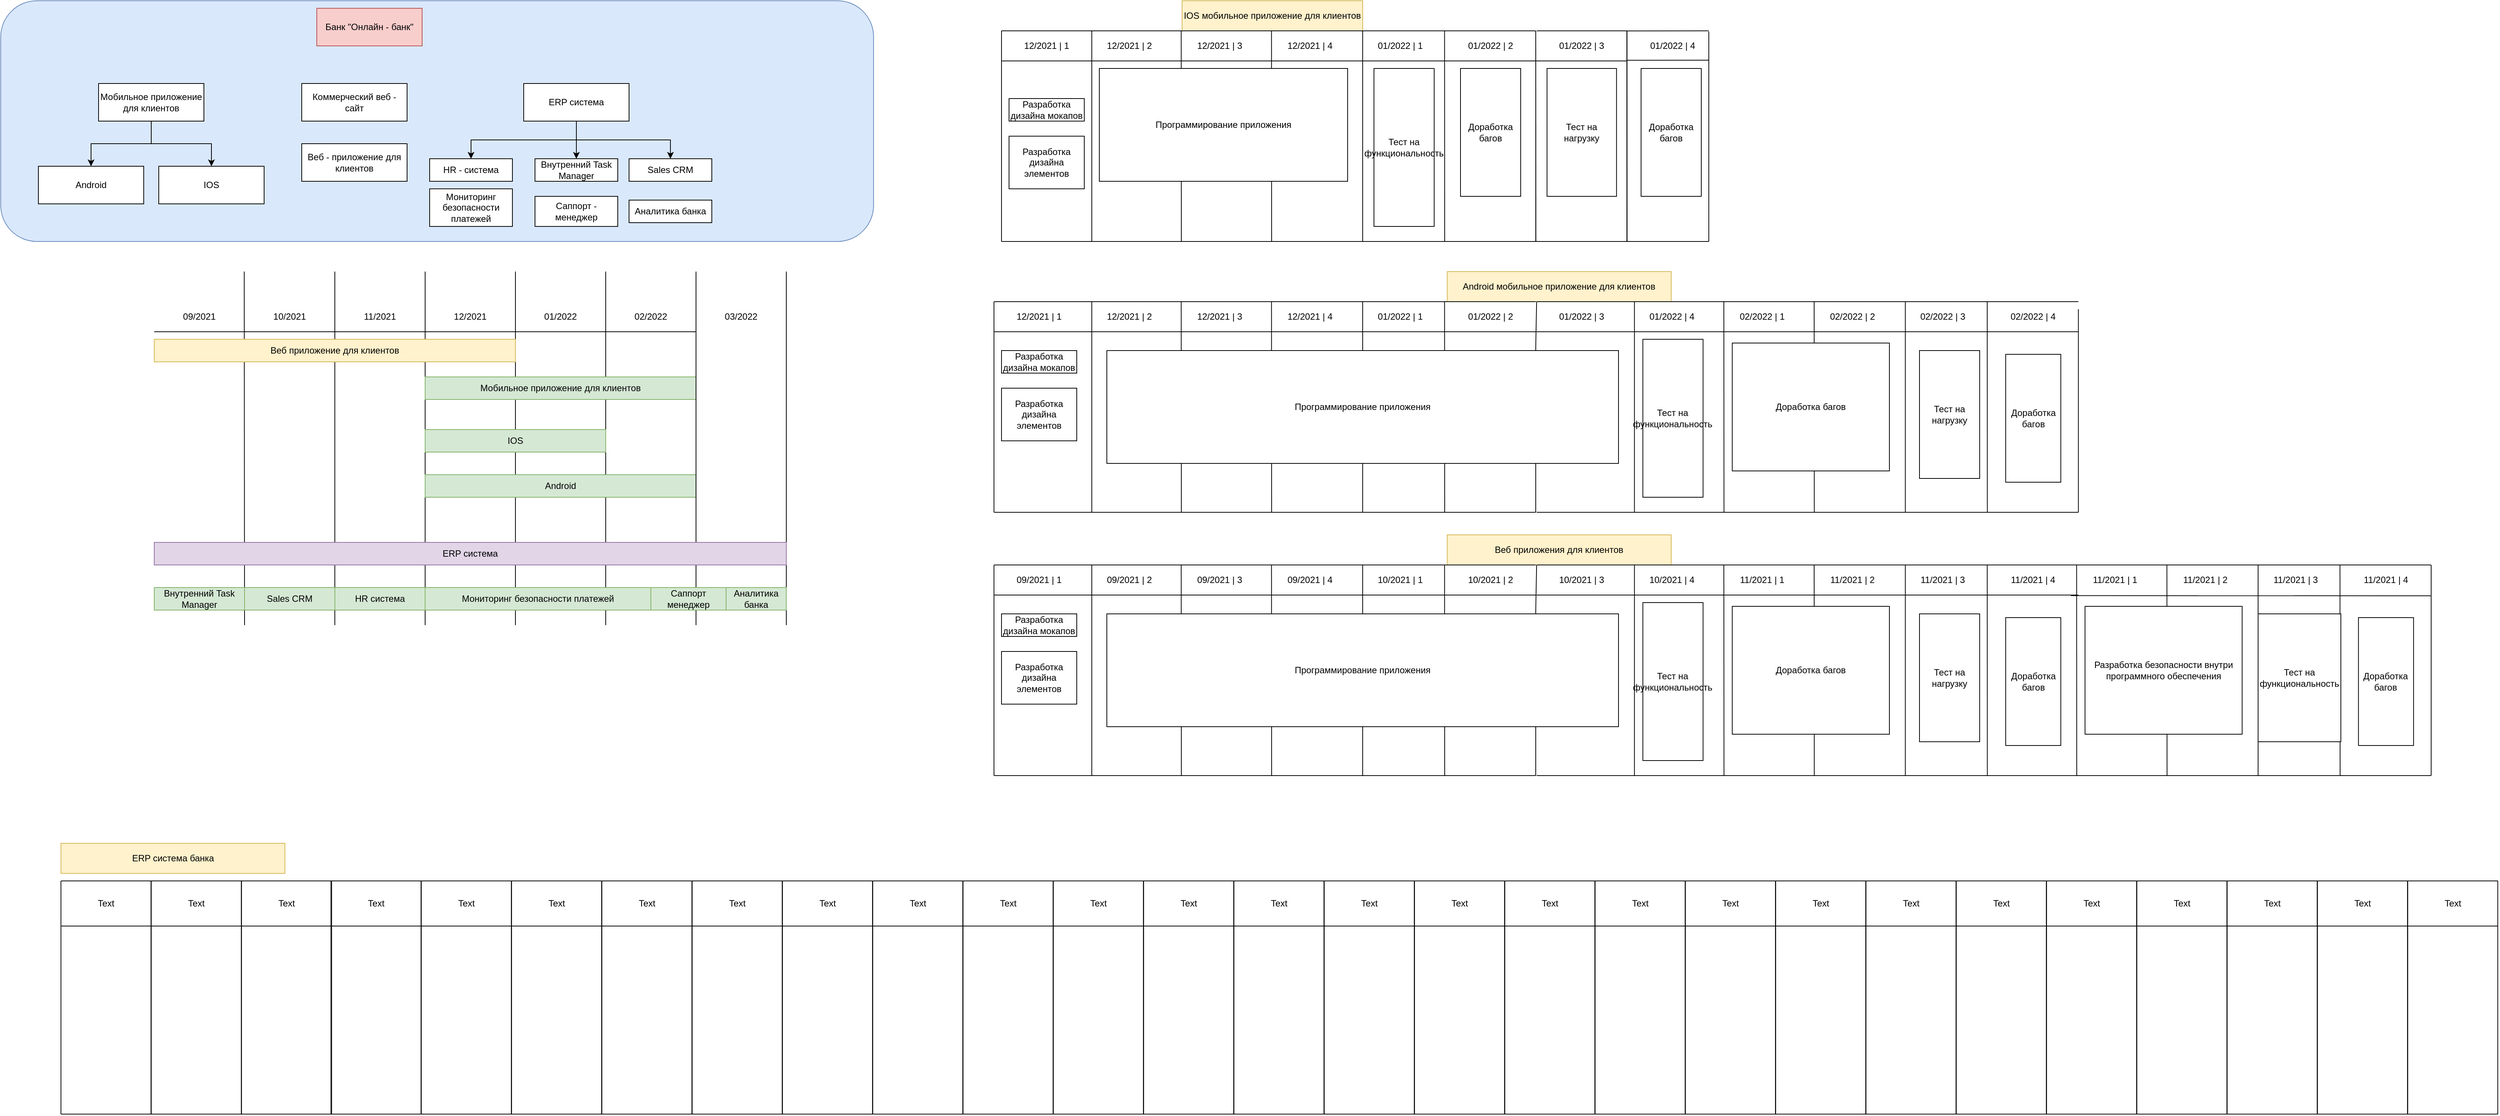 <mxfile version="15.2.9" type="github">
  <diagram id="SRR18vFyuS79b38dpdjN" name="Page-1">
    <mxGraphModel dx="1483" dy="827" grid="1" gridSize="10" guides="1" tooltips="1" connect="1" arrows="1" fold="1" page="1" pageScale="1" pageWidth="3000" pageHeight="3000" math="0" shadow="0">
      <root>
        <mxCell id="0" />
        <mxCell id="1" parent="0" />
        <mxCell id="bMxVrgbbZebOmnBE3g3T-1" value="" style="rounded=1;whiteSpace=wrap;html=1;fillColor=#dae8fc;strokeColor=#6c8ebf;" vertex="1" parent="1">
          <mxGeometry width="1160" height="320" as="geometry" />
        </mxCell>
        <mxCell id="bMxVrgbbZebOmnBE3g3T-2" value="Банк &quot;Онлайн - банк&quot;" style="rounded=0;whiteSpace=wrap;html=1;fillColor=#f8cecc;strokeColor=#b85450;" vertex="1" parent="1">
          <mxGeometry x="420" y="10" width="140" height="50" as="geometry" />
        </mxCell>
        <mxCell id="bMxVrgbbZebOmnBE3g3T-3" style="edgeStyle=orthogonalEdgeStyle;rounded=0;orthogonalLoop=1;jettySize=auto;html=1;" edge="1" parent="1" source="bMxVrgbbZebOmnBE3g3T-5" target="bMxVrgbbZebOmnBE3g3T-10">
          <mxGeometry relative="1" as="geometry" />
        </mxCell>
        <mxCell id="bMxVrgbbZebOmnBE3g3T-4" style="edgeStyle=orthogonalEdgeStyle;rounded=0;orthogonalLoop=1;jettySize=auto;html=1;entryX=0.5;entryY=0;entryDx=0;entryDy=0;exitX=0.5;exitY=1;exitDx=0;exitDy=0;" edge="1" parent="1" source="bMxVrgbbZebOmnBE3g3T-5" target="bMxVrgbbZebOmnBE3g3T-9">
          <mxGeometry relative="1" as="geometry">
            <Array as="points">
              <mxPoint x="200" y="190" />
              <mxPoint x="280" y="190" />
            </Array>
          </mxGeometry>
        </mxCell>
        <mxCell id="bMxVrgbbZebOmnBE3g3T-5" value="Мобильное приложение для клиентов" style="rounded=0;whiteSpace=wrap;html=1;" vertex="1" parent="1">
          <mxGeometry x="130" y="110" width="140" height="50" as="geometry" />
        </mxCell>
        <mxCell id="bMxVrgbbZebOmnBE3g3T-8" value="Коммерческий веб - сайт" style="rounded=0;whiteSpace=wrap;html=1;" vertex="1" parent="1">
          <mxGeometry x="400" y="110" width="140" height="50" as="geometry" />
        </mxCell>
        <mxCell id="bMxVrgbbZebOmnBE3g3T-9" value="IOS" style="rounded=0;whiteSpace=wrap;html=1;" vertex="1" parent="1">
          <mxGeometry x="210" y="220" width="140" height="50" as="geometry" />
        </mxCell>
        <mxCell id="bMxVrgbbZebOmnBE3g3T-10" value="Android" style="rounded=0;whiteSpace=wrap;html=1;" vertex="1" parent="1">
          <mxGeometry x="50" y="220" width="140" height="50" as="geometry" />
        </mxCell>
        <mxCell id="bMxVrgbbZebOmnBE3g3T-21" style="edgeStyle=orthogonalEdgeStyle;rounded=0;orthogonalLoop=1;jettySize=auto;html=1;exitX=0.5;exitY=1;exitDx=0;exitDy=0;" edge="1" parent="1" source="bMxVrgbbZebOmnBE3g3T-13" target="bMxVrgbbZebOmnBE3g3T-18">
          <mxGeometry relative="1" as="geometry" />
        </mxCell>
        <mxCell id="bMxVrgbbZebOmnBE3g3T-22" style="edgeStyle=orthogonalEdgeStyle;rounded=0;orthogonalLoop=1;jettySize=auto;html=1;exitX=0.5;exitY=1;exitDx=0;exitDy=0;entryX=0.5;entryY=0;entryDx=0;entryDy=0;" edge="1" parent="1" source="bMxVrgbbZebOmnBE3g3T-13" target="bMxVrgbbZebOmnBE3g3T-16">
          <mxGeometry relative="1" as="geometry" />
        </mxCell>
        <mxCell id="bMxVrgbbZebOmnBE3g3T-23" style="edgeStyle=orthogonalEdgeStyle;rounded=0;orthogonalLoop=1;jettySize=auto;html=1;exitX=0.5;exitY=1;exitDx=0;exitDy=0;entryX=0.5;entryY=0;entryDx=0;entryDy=0;" edge="1" parent="1" source="bMxVrgbbZebOmnBE3g3T-13" target="bMxVrgbbZebOmnBE3g3T-15">
          <mxGeometry relative="1" as="geometry" />
        </mxCell>
        <mxCell id="bMxVrgbbZebOmnBE3g3T-13" value="ERP система" style="rounded=0;whiteSpace=wrap;html=1;" vertex="1" parent="1">
          <mxGeometry x="695" y="110" width="140" height="50" as="geometry" />
        </mxCell>
        <mxCell id="bMxVrgbbZebOmnBE3g3T-15" value="Sales CRM" style="rounded=0;whiteSpace=wrap;html=1;" vertex="1" parent="1">
          <mxGeometry x="835" y="210" width="110" height="30" as="geometry" />
        </mxCell>
        <mxCell id="bMxVrgbbZebOmnBE3g3T-16" value="Внутренний Task Manager" style="rounded=0;whiteSpace=wrap;html=1;" vertex="1" parent="1">
          <mxGeometry x="710" y="210" width="110" height="30" as="geometry" />
        </mxCell>
        <mxCell id="bMxVrgbbZebOmnBE3g3T-18" value="HR - система" style="rounded=0;whiteSpace=wrap;html=1;" vertex="1" parent="1">
          <mxGeometry x="570" y="210" width="110" height="30" as="geometry" />
        </mxCell>
        <mxCell id="bMxVrgbbZebOmnBE3g3T-19" value="Веб - приложение для клиентов" style="rounded=0;whiteSpace=wrap;html=1;" vertex="1" parent="1">
          <mxGeometry x="400" y="190" width="140" height="50" as="geometry" />
        </mxCell>
        <mxCell id="bMxVrgbbZebOmnBE3g3T-24" value="" style="endArrow=none;html=1;" edge="1" parent="1">
          <mxGeometry width="50" height="50" relative="1" as="geometry">
            <mxPoint x="324" y="830" as="sourcePoint" />
            <mxPoint x="323.58" y="360" as="targetPoint" />
          </mxGeometry>
        </mxCell>
        <mxCell id="bMxVrgbbZebOmnBE3g3T-25" value="" style="endArrow=none;html=1;" edge="1" parent="1">
          <mxGeometry width="50" height="50" relative="1" as="geometry">
            <mxPoint x="444" y="830" as="sourcePoint" />
            <mxPoint x="444" y="360" as="targetPoint" />
          </mxGeometry>
        </mxCell>
        <mxCell id="bMxVrgbbZebOmnBE3g3T-26" value="" style="endArrow=none;html=1;" edge="1" parent="1">
          <mxGeometry width="50" height="50" relative="1" as="geometry">
            <mxPoint x="564" y="830" as="sourcePoint" />
            <mxPoint x="564" y="360" as="targetPoint" />
          </mxGeometry>
        </mxCell>
        <mxCell id="bMxVrgbbZebOmnBE3g3T-27" value="" style="endArrow=none;html=1;" edge="1" parent="1">
          <mxGeometry width="50" height="50" relative="1" as="geometry">
            <mxPoint x="684" y="830" as="sourcePoint" />
            <mxPoint x="684" y="360" as="targetPoint" />
          </mxGeometry>
        </mxCell>
        <mxCell id="bMxVrgbbZebOmnBE3g3T-28" value="" style="endArrow=none;html=1;" edge="1" parent="1">
          <mxGeometry width="50" height="50" relative="1" as="geometry">
            <mxPoint x="804" y="830" as="sourcePoint" />
            <mxPoint x="804" y="360" as="targetPoint" />
          </mxGeometry>
        </mxCell>
        <mxCell id="bMxVrgbbZebOmnBE3g3T-29" value="" style="endArrow=none;html=1;" edge="1" parent="1">
          <mxGeometry width="50" height="50" relative="1" as="geometry">
            <mxPoint x="204" y="440" as="sourcePoint" />
            <mxPoint x="924" y="440" as="targetPoint" />
          </mxGeometry>
        </mxCell>
        <mxCell id="bMxVrgbbZebOmnBE3g3T-30" value="Мобильное приложение для клиентов" style="rounded=0;whiteSpace=wrap;html=1;fillColor=#d5e8d4;strokeColor=#82b366;" vertex="1" parent="1">
          <mxGeometry x="564" y="500" width="360" height="30" as="geometry" />
        </mxCell>
        <mxCell id="bMxVrgbbZebOmnBE3g3T-31" value="Android" style="rounded=0;whiteSpace=wrap;html=1;fillColor=#d5e8d4;strokeColor=#82b366;" vertex="1" parent="1">
          <mxGeometry x="564" y="630" width="360" height="30" as="geometry" />
        </mxCell>
        <mxCell id="bMxVrgbbZebOmnBE3g3T-32" value="IOS" style="rounded=0;whiteSpace=wrap;html=1;fillColor=#d5e8d4;strokeColor=#82b366;" vertex="1" parent="1">
          <mxGeometry x="564" y="570" width="240" height="30" as="geometry" />
        </mxCell>
        <mxCell id="bMxVrgbbZebOmnBE3g3T-33" value="Веб приложение для клиентов" style="rounded=0;whiteSpace=wrap;html=1;fillColor=#fff2cc;strokeColor=#d6b656;" vertex="1" parent="1">
          <mxGeometry x="204" y="450" width="480" height="30" as="geometry" />
        </mxCell>
        <mxCell id="bMxVrgbbZebOmnBE3g3T-36" value="09/2021" style="text;html=1;strokeColor=none;fillColor=none;align=center;verticalAlign=middle;whiteSpace=wrap;rounded=0;" vertex="1" parent="1">
          <mxGeometry x="204" y="400" width="120" height="40" as="geometry" />
        </mxCell>
        <mxCell id="bMxVrgbbZebOmnBE3g3T-37" value="10/2021" style="text;html=1;strokeColor=none;fillColor=none;align=center;verticalAlign=middle;whiteSpace=wrap;rounded=0;" vertex="1" parent="1">
          <mxGeometry x="324" y="400" width="120" height="40" as="geometry" />
        </mxCell>
        <mxCell id="bMxVrgbbZebOmnBE3g3T-38" value="11/2021" style="text;html=1;strokeColor=none;fillColor=none;align=center;verticalAlign=middle;whiteSpace=wrap;rounded=0;" vertex="1" parent="1">
          <mxGeometry x="444" y="400" width="120" height="40" as="geometry" />
        </mxCell>
        <mxCell id="bMxVrgbbZebOmnBE3g3T-39" value="12/2021" style="text;html=1;strokeColor=none;fillColor=none;align=center;verticalAlign=middle;whiteSpace=wrap;rounded=0;" vertex="1" parent="1">
          <mxGeometry x="564" y="400" width="120" height="40" as="geometry" />
        </mxCell>
        <mxCell id="bMxVrgbbZebOmnBE3g3T-40" value="01/2022" style="text;html=1;strokeColor=none;fillColor=none;align=center;verticalAlign=middle;whiteSpace=wrap;rounded=0;" vertex="1" parent="1">
          <mxGeometry x="684" y="400" width="120" height="40" as="geometry" />
        </mxCell>
        <mxCell id="bMxVrgbbZebOmnBE3g3T-41" value="02/2022" style="text;html=1;strokeColor=none;fillColor=none;align=center;verticalAlign=middle;whiteSpace=wrap;rounded=0;" vertex="1" parent="1">
          <mxGeometry x="804" y="400" width="120" height="40" as="geometry" />
        </mxCell>
        <mxCell id="bMxVrgbbZebOmnBE3g3T-42" value="" style="endArrow=none;html=1;" edge="1" parent="1">
          <mxGeometry width="50" height="50" relative="1" as="geometry">
            <mxPoint x="924" y="830" as="sourcePoint" />
            <mxPoint x="924" y="360" as="targetPoint" />
          </mxGeometry>
        </mxCell>
        <mxCell id="bMxVrgbbZebOmnBE3g3T-44" value="" style="endArrow=none;html=1;" edge="1" parent="1">
          <mxGeometry width="50" height="50" relative="1" as="geometry">
            <mxPoint x="1044" y="830" as="sourcePoint" />
            <mxPoint x="1044" y="360" as="targetPoint" />
          </mxGeometry>
        </mxCell>
        <mxCell id="bMxVrgbbZebOmnBE3g3T-45" value="03/2022" style="text;html=1;strokeColor=none;fillColor=none;align=center;verticalAlign=middle;whiteSpace=wrap;rounded=0;" vertex="1" parent="1">
          <mxGeometry x="924" y="400" width="120" height="40" as="geometry" />
        </mxCell>
        <mxCell id="bMxVrgbbZebOmnBE3g3T-48" value="ERP система" style="rounded=0;whiteSpace=wrap;html=1;fillColor=#e1d5e7;strokeColor=#9673a6;" vertex="1" parent="1">
          <mxGeometry x="204" y="720" width="840" height="30" as="geometry" />
        </mxCell>
        <mxCell id="bMxVrgbbZebOmnBE3g3T-49" value="Внутренний Task Manager" style="rounded=0;whiteSpace=wrap;html=1;fillColor=#d5e8d4;strokeColor=#82b366;" vertex="1" parent="1">
          <mxGeometry x="204" y="780" width="120" height="30" as="geometry" />
        </mxCell>
        <mxCell id="bMxVrgbbZebOmnBE3g3T-50" value="Sales CRM" style="rounded=0;whiteSpace=wrap;html=1;fillColor=#d5e8d4;strokeColor=#82b366;" vertex="1" parent="1">
          <mxGeometry x="324" y="780" width="120" height="30" as="geometry" />
        </mxCell>
        <mxCell id="bMxVrgbbZebOmnBE3g3T-51" value="HR система" style="rounded=0;whiteSpace=wrap;html=1;fillColor=#d5e8d4;strokeColor=#82b366;" vertex="1" parent="1">
          <mxGeometry x="444" y="780" width="120" height="30" as="geometry" />
        </mxCell>
        <mxCell id="bMxVrgbbZebOmnBE3g3T-52" value="Мониторинг безопасности платежей" style="rounded=0;whiteSpace=wrap;html=1;" vertex="1" parent="1">
          <mxGeometry x="570" y="250" width="110" height="50" as="geometry" />
        </mxCell>
        <mxCell id="bMxVrgbbZebOmnBE3g3T-53" value="Саппорт - менеджер" style="rounded=0;whiteSpace=wrap;html=1;" vertex="1" parent="1">
          <mxGeometry x="710" y="260" width="110" height="40" as="geometry" />
        </mxCell>
        <mxCell id="bMxVrgbbZebOmnBE3g3T-54" value="Аналитика банка" style="rounded=0;whiteSpace=wrap;html=1;" vertex="1" parent="1">
          <mxGeometry x="835" y="265" width="110" height="30" as="geometry" />
        </mxCell>
        <mxCell id="bMxVrgbbZebOmnBE3g3T-55" value="Мониторинг безопасности платежей" style="rounded=0;whiteSpace=wrap;html=1;fillColor=#d5e8d4;strokeColor=#82b366;" vertex="1" parent="1">
          <mxGeometry x="564" y="780" width="300" height="30" as="geometry" />
        </mxCell>
        <mxCell id="bMxVrgbbZebOmnBE3g3T-56" value="Саппорт менеджер" style="rounded=0;whiteSpace=wrap;html=1;fillColor=#d5e8d4;strokeColor=#82b366;" vertex="1" parent="1">
          <mxGeometry x="864" y="780" width="100" height="30" as="geometry" />
        </mxCell>
        <mxCell id="bMxVrgbbZebOmnBE3g3T-57" value="Аналитика банка" style="rounded=0;whiteSpace=wrap;html=1;fillColor=#d5e8d4;strokeColor=#82b366;" vertex="1" parent="1">
          <mxGeometry x="964" y="780" width="80" height="30" as="geometry" />
        </mxCell>
        <mxCell id="bMxVrgbbZebOmnBE3g3T-58" value="IOS мобильное приложение для клиентов" style="rounded=0;whiteSpace=wrap;html=1;fillColor=#fff2cc;strokeColor=#d6b656;" vertex="1" parent="1">
          <mxGeometry x="1570" width="240" height="40" as="geometry" />
        </mxCell>
        <mxCell id="bMxVrgbbZebOmnBE3g3T-59" value="" style="endArrow=none;html=1;" edge="1" parent="1">
          <mxGeometry width="50" height="50" relative="1" as="geometry">
            <mxPoint x="1450" y="320" as="sourcePoint" />
            <mxPoint x="1450" y="40" as="targetPoint" />
          </mxGeometry>
        </mxCell>
        <mxCell id="bMxVrgbbZebOmnBE3g3T-60" value="" style="endArrow=none;html=1;" edge="1" parent="1">
          <mxGeometry width="50" height="50" relative="1" as="geometry">
            <mxPoint x="1569" y="320" as="sourcePoint" />
            <mxPoint x="1568.82" y="40" as="targetPoint" />
          </mxGeometry>
        </mxCell>
        <mxCell id="bMxVrgbbZebOmnBE3g3T-61" value="" style="endArrow=none;html=1;" edge="1" parent="1">
          <mxGeometry width="50" height="50" relative="1" as="geometry">
            <mxPoint x="1689" y="320" as="sourcePoint" />
            <mxPoint x="1688.82" y="40" as="targetPoint" />
          </mxGeometry>
        </mxCell>
        <mxCell id="bMxVrgbbZebOmnBE3g3T-62" value="" style="endArrow=none;html=1;" edge="1" parent="1">
          <mxGeometry width="50" height="50" relative="1" as="geometry">
            <mxPoint x="1810" y="320" as="sourcePoint" />
            <mxPoint x="1810" y="40" as="targetPoint" />
          </mxGeometry>
        </mxCell>
        <mxCell id="bMxVrgbbZebOmnBE3g3T-63" value="" style="endArrow=none;html=1;" edge="1" parent="1">
          <mxGeometry width="50" height="50" relative="1" as="geometry">
            <mxPoint x="1919" y="320" as="sourcePoint" />
            <mxPoint x="1918.82" y="40" as="targetPoint" />
          </mxGeometry>
        </mxCell>
        <mxCell id="bMxVrgbbZebOmnBE3g3T-64" value="" style="endArrow=none;html=1;" edge="1" parent="1">
          <mxGeometry width="50" height="50" relative="1" as="geometry">
            <mxPoint x="2040" y="320" as="sourcePoint" />
            <mxPoint x="2040" y="40" as="targetPoint" />
          </mxGeometry>
        </mxCell>
        <mxCell id="bMxVrgbbZebOmnBE3g3T-65" value="" style="endArrow=none;html=1;exitX=0;exitY=0;exitDx=0;exitDy=0;" edge="1" parent="1" source="bMxVrgbbZebOmnBE3g3T-67">
          <mxGeometry width="50" height="50" relative="1" as="geometry">
            <mxPoint x="1320" y="40" as="sourcePoint" />
            <mxPoint x="2040" y="40" as="targetPoint" />
          </mxGeometry>
        </mxCell>
        <mxCell id="bMxVrgbbZebOmnBE3g3T-66" value="" style="endArrow=none;html=1;" edge="1" parent="1">
          <mxGeometry width="50" height="50" relative="1" as="geometry">
            <mxPoint x="1330" y="80" as="sourcePoint" />
            <mxPoint x="2040" y="80" as="targetPoint" />
          </mxGeometry>
        </mxCell>
        <mxCell id="bMxVrgbbZebOmnBE3g3T-67" value="12/2021 | 1" style="text;html=1;strokeColor=none;fillColor=none;align=center;verticalAlign=middle;whiteSpace=wrap;rounded=0;" vertex="1" parent="1">
          <mxGeometry x="1330" y="40" width="120" height="40" as="geometry" />
        </mxCell>
        <mxCell id="bMxVrgbbZebOmnBE3g3T-68" value="12/2021 | 2" style="text;html=1;strokeColor=none;fillColor=none;align=center;verticalAlign=middle;whiteSpace=wrap;rounded=0;" vertex="1" parent="1">
          <mxGeometry x="1440" y="40" width="120" height="40" as="geometry" />
        </mxCell>
        <mxCell id="bMxVrgbbZebOmnBE3g3T-69" value="12/2021 | 3" style="text;html=1;strokeColor=none;fillColor=none;align=center;verticalAlign=middle;whiteSpace=wrap;rounded=0;" vertex="1" parent="1">
          <mxGeometry x="1560" y="40" width="120" height="40" as="geometry" />
        </mxCell>
        <mxCell id="bMxVrgbbZebOmnBE3g3T-70" value="12/2021 | 4" style="text;html=1;strokeColor=none;fillColor=none;align=center;verticalAlign=middle;whiteSpace=wrap;rounded=0;" vertex="1" parent="1">
          <mxGeometry x="1680" y="40" width="120" height="40" as="geometry" />
        </mxCell>
        <mxCell id="bMxVrgbbZebOmnBE3g3T-71" value="01/2022 | 1" style="text;html=1;strokeColor=none;fillColor=none;align=center;verticalAlign=middle;whiteSpace=wrap;rounded=0;" vertex="1" parent="1">
          <mxGeometry x="1800" y="40" width="120" height="40" as="geometry" />
        </mxCell>
        <mxCell id="bMxVrgbbZebOmnBE3g3T-72" style="edgeStyle=orthogonalEdgeStyle;rounded=0;orthogonalLoop=1;jettySize=auto;html=1;exitX=1;exitY=1;exitDx=0;exitDy=0;entryX=1;entryY=1;entryDx=0;entryDy=0;endArrow=none;endFill=0;" edge="1" parent="1" source="bMxVrgbbZebOmnBE3g3T-73" target="bMxVrgbbZebOmnBE3g3T-99">
          <mxGeometry relative="1" as="geometry">
            <Array as="points">
              <mxPoint x="2101" y="80" />
              <mxPoint x="2101" y="80" />
            </Array>
          </mxGeometry>
        </mxCell>
        <mxCell id="bMxVrgbbZebOmnBE3g3T-73" value="01/2022 | 2" style="text;html=1;strokeColor=none;fillColor=none;align=center;verticalAlign=middle;whiteSpace=wrap;rounded=0;" vertex="1" parent="1">
          <mxGeometry x="1920" y="40" width="120" height="40" as="geometry" />
        </mxCell>
        <mxCell id="bMxVrgbbZebOmnBE3g3T-74" value="" style="endArrow=none;html=1;" edge="1" parent="1">
          <mxGeometry width="50" height="50" relative="1" as="geometry">
            <mxPoint x="1330" y="320" as="sourcePoint" />
            <mxPoint x="1330" y="40" as="targetPoint" />
          </mxGeometry>
        </mxCell>
        <mxCell id="bMxVrgbbZebOmnBE3g3T-75" value="Разработка дизайна мокапов" style="rounded=0;whiteSpace=wrap;html=1;" vertex="1" parent="1">
          <mxGeometry x="1340" y="130" width="100" height="30" as="geometry" />
        </mxCell>
        <mxCell id="bMxVrgbbZebOmnBE3g3T-76" value="Программирование приложения" style="rounded=0;whiteSpace=wrap;html=1;" vertex="1" parent="1">
          <mxGeometry x="1460" y="90" width="330" height="150" as="geometry" />
        </mxCell>
        <mxCell id="bMxVrgbbZebOmnBE3g3T-77" value="Тест на функциональность" style="rounded=0;whiteSpace=wrap;html=1;" vertex="1" parent="1">
          <mxGeometry x="1825" y="90" width="80" height="210" as="geometry" />
        </mxCell>
        <mxCell id="bMxVrgbbZebOmnBE3g3T-78" value="Android мобильное приложение для клиентов" style="rounded=0;whiteSpace=wrap;html=1;fillColor=#fff2cc;strokeColor=#d6b656;" vertex="1" parent="1">
          <mxGeometry x="1922.36" y="360" width="297.64" height="40" as="geometry" />
        </mxCell>
        <mxCell id="bMxVrgbbZebOmnBE3g3T-79" value="" style="endArrow=none;html=1;" edge="1" parent="1">
          <mxGeometry width="50" height="50" relative="1" as="geometry">
            <mxPoint x="1450" y="680" as="sourcePoint" />
            <mxPoint x="1450" y="400" as="targetPoint" />
          </mxGeometry>
        </mxCell>
        <mxCell id="bMxVrgbbZebOmnBE3g3T-80" value="" style="endArrow=none;html=1;" edge="1" parent="1">
          <mxGeometry width="50" height="50" relative="1" as="geometry">
            <mxPoint x="1569" y="680" as="sourcePoint" />
            <mxPoint x="1568.82" y="400" as="targetPoint" />
          </mxGeometry>
        </mxCell>
        <mxCell id="bMxVrgbbZebOmnBE3g3T-81" value="" style="endArrow=none;html=1;" edge="1" parent="1">
          <mxGeometry width="50" height="50" relative="1" as="geometry">
            <mxPoint x="1689" y="680" as="sourcePoint" />
            <mxPoint x="1688.82" y="400" as="targetPoint" />
          </mxGeometry>
        </mxCell>
        <mxCell id="bMxVrgbbZebOmnBE3g3T-82" value="" style="endArrow=none;html=1;" edge="1" parent="1">
          <mxGeometry width="50" height="50" relative="1" as="geometry">
            <mxPoint x="1810" y="680" as="sourcePoint" />
            <mxPoint x="1810" y="400" as="targetPoint" />
          </mxGeometry>
        </mxCell>
        <mxCell id="bMxVrgbbZebOmnBE3g3T-83" value="" style="endArrow=none;html=1;" edge="1" parent="1">
          <mxGeometry width="50" height="50" relative="1" as="geometry">
            <mxPoint x="1919" y="680" as="sourcePoint" />
            <mxPoint x="1918.82" y="400" as="targetPoint" />
          </mxGeometry>
        </mxCell>
        <mxCell id="bMxVrgbbZebOmnBE3g3T-84" value="" style="endArrow=none;html=1;" edge="1" parent="1">
          <mxGeometry width="50" height="50" relative="1" as="geometry">
            <mxPoint x="1320" y="400" as="sourcePoint" />
            <mxPoint x="2040" y="400" as="targetPoint" />
          </mxGeometry>
        </mxCell>
        <mxCell id="bMxVrgbbZebOmnBE3g3T-85" value="" style="endArrow=none;html=1;" edge="1" parent="1">
          <mxGeometry width="50" height="50" relative="1" as="geometry">
            <mxPoint x="1320" y="440" as="sourcePoint" />
            <mxPoint x="2040" y="440" as="targetPoint" />
          </mxGeometry>
        </mxCell>
        <mxCell id="bMxVrgbbZebOmnBE3g3T-86" value="12/2021 | 1" style="text;html=1;strokeColor=none;fillColor=none;align=center;verticalAlign=middle;whiteSpace=wrap;rounded=0;" vertex="1" parent="1">
          <mxGeometry x="1320" y="400" width="120" height="40" as="geometry" />
        </mxCell>
        <mxCell id="bMxVrgbbZebOmnBE3g3T-87" value="12/2021 | 2" style="text;html=1;strokeColor=none;fillColor=none;align=center;verticalAlign=middle;whiteSpace=wrap;rounded=0;" vertex="1" parent="1">
          <mxGeometry x="1440" y="400" width="120" height="40" as="geometry" />
        </mxCell>
        <mxCell id="bMxVrgbbZebOmnBE3g3T-88" value="12/2021 | 3" style="text;html=1;strokeColor=none;fillColor=none;align=center;verticalAlign=middle;whiteSpace=wrap;rounded=0;" vertex="1" parent="1">
          <mxGeometry x="1560" y="400" width="120" height="40" as="geometry" />
        </mxCell>
        <mxCell id="bMxVrgbbZebOmnBE3g3T-89" value="12/2021 | 4" style="text;html=1;strokeColor=none;fillColor=none;align=center;verticalAlign=middle;whiteSpace=wrap;rounded=0;" vertex="1" parent="1">
          <mxGeometry x="1680" y="400" width="120" height="40" as="geometry" />
        </mxCell>
        <mxCell id="bMxVrgbbZebOmnBE3g3T-90" value="01/2022 | 1" style="text;html=1;strokeColor=none;fillColor=none;align=center;verticalAlign=middle;whiteSpace=wrap;rounded=0;" vertex="1" parent="1">
          <mxGeometry x="1800" y="400" width="120" height="40" as="geometry" />
        </mxCell>
        <mxCell id="bMxVrgbbZebOmnBE3g3T-91" value="01/2022 | 2" style="text;html=1;strokeColor=none;fillColor=none;align=center;verticalAlign=middle;whiteSpace=wrap;rounded=0;" vertex="1" parent="1">
          <mxGeometry x="1920" y="400" width="120" height="40" as="geometry" />
        </mxCell>
        <mxCell id="bMxVrgbbZebOmnBE3g3T-92" value="" style="endArrow=none;html=1;" edge="1" parent="1">
          <mxGeometry width="50" height="50" relative="1" as="geometry">
            <mxPoint x="1320" y="680" as="sourcePoint" />
            <mxPoint x="1320" y="400" as="targetPoint" />
          </mxGeometry>
        </mxCell>
        <mxCell id="bMxVrgbbZebOmnBE3g3T-93" value="" style="endArrow=none;html=1;" edge="1" parent="1">
          <mxGeometry width="50" height="50" relative="1" as="geometry">
            <mxPoint x="1330" y="320" as="sourcePoint" />
            <mxPoint x="2160" y="320" as="targetPoint" />
          </mxGeometry>
        </mxCell>
        <mxCell id="bMxVrgbbZebOmnBE3g3T-94" value="" style="endArrow=none;html=1;" edge="1" parent="1">
          <mxGeometry width="50" height="50" relative="1" as="geometry">
            <mxPoint x="1320" y="680" as="sourcePoint" />
            <mxPoint x="2040" y="680" as="targetPoint" />
          </mxGeometry>
        </mxCell>
        <mxCell id="bMxVrgbbZebOmnBE3g3T-95" value="Разработка дизайна элементов" style="rounded=0;whiteSpace=wrap;html=1;" vertex="1" parent="1">
          <mxGeometry x="1340" y="180" width="100" height="70" as="geometry" />
        </mxCell>
        <mxCell id="bMxVrgbbZebOmnBE3g3T-96" value="Доработка багов" style="rounded=0;whiteSpace=wrap;html=1;" vertex="1" parent="1">
          <mxGeometry x="1940" y="90" width="80" height="170" as="geometry" />
        </mxCell>
        <mxCell id="bMxVrgbbZebOmnBE3g3T-97" value="" style="endArrow=none;html=1;" edge="1" parent="1">
          <mxGeometry width="50" height="50" relative="1" as="geometry">
            <mxPoint x="2040.18" y="320" as="sourcePoint" />
            <mxPoint x="2040" y="40" as="targetPoint" />
          </mxGeometry>
        </mxCell>
        <mxCell id="bMxVrgbbZebOmnBE3g3T-98" value="" style="endArrow=none;html=1;" edge="1" parent="1">
          <mxGeometry width="50" height="50" relative="1" as="geometry">
            <mxPoint x="2161.18" y="320" as="sourcePoint" />
            <mxPoint x="2161.18" y="40" as="targetPoint" />
          </mxGeometry>
        </mxCell>
        <mxCell id="bMxVrgbbZebOmnBE3g3T-99" value="01/2022 | 3" style="text;html=1;strokeColor=none;fillColor=none;align=center;verticalAlign=middle;whiteSpace=wrap;rounded=0;" vertex="1" parent="1">
          <mxGeometry x="2041.18" y="40" width="120" height="40" as="geometry" />
        </mxCell>
        <mxCell id="bMxVrgbbZebOmnBE3g3T-100" style="edgeStyle=orthogonalEdgeStyle;rounded=0;orthogonalLoop=1;jettySize=auto;html=1;exitX=0;exitY=0;exitDx=0;exitDy=0;entryX=1;entryY=0;entryDx=0;entryDy=0;endArrow=none;endFill=0;" edge="1" parent="1" source="bMxVrgbbZebOmnBE3g3T-99" target="bMxVrgbbZebOmnBE3g3T-99">
          <mxGeometry relative="1" as="geometry">
            <Array as="points">
              <mxPoint x="2161" y="40" />
            </Array>
          </mxGeometry>
        </mxCell>
        <mxCell id="bMxVrgbbZebOmnBE3g3T-101" value="" style="endArrow=none;html=1;" edge="1" parent="1">
          <mxGeometry width="50" height="50" relative="1" as="geometry">
            <mxPoint x="2161.36" y="320" as="sourcePoint" />
            <mxPoint x="2161.18" y="40" as="targetPoint" />
          </mxGeometry>
        </mxCell>
        <mxCell id="bMxVrgbbZebOmnBE3g3T-102" value="01/2022 | 4" style="text;html=1;strokeColor=none;fillColor=none;align=center;verticalAlign=middle;whiteSpace=wrap;rounded=0;" vertex="1" parent="1">
          <mxGeometry x="2162.36" y="40" width="120" height="40" as="geometry" />
        </mxCell>
        <mxCell id="bMxVrgbbZebOmnBE3g3T-103" value="Тест на нагрузку" style="rounded=0;whiteSpace=wrap;html=1;" vertex="1" parent="1">
          <mxGeometry x="2055" y="90" width="92.36" height="170" as="geometry" />
        </mxCell>
        <mxCell id="bMxVrgbbZebOmnBE3g3T-104" value="" style="endArrow=none;html=1;" edge="1" parent="1">
          <mxGeometry width="50" height="50" relative="1" as="geometry">
            <mxPoint x="2161.18" y="79.17" as="sourcePoint" />
            <mxPoint x="2270" y="79" as="targetPoint" />
          </mxGeometry>
        </mxCell>
        <mxCell id="bMxVrgbbZebOmnBE3g3T-105" value="" style="endArrow=none;html=1;" edge="1" parent="1">
          <mxGeometry width="50" height="50" relative="1" as="geometry">
            <mxPoint x="2161.18" y="40.17" as="sourcePoint" />
            <mxPoint x="2270" y="40" as="targetPoint" />
          </mxGeometry>
        </mxCell>
        <mxCell id="bMxVrgbbZebOmnBE3g3T-106" value="" style="endArrow=none;html=1;" edge="1" parent="1">
          <mxGeometry width="50" height="50" relative="1" as="geometry">
            <mxPoint x="2160" y="320" as="sourcePoint" />
            <mxPoint x="2270" y="320" as="targetPoint" />
          </mxGeometry>
        </mxCell>
        <mxCell id="bMxVrgbbZebOmnBE3g3T-107" value="" style="endArrow=none;html=1;" edge="1" parent="1">
          <mxGeometry width="50" height="50" relative="1" as="geometry">
            <mxPoint x="2270" y="320" as="sourcePoint" />
            <mxPoint x="2270" y="41" as="targetPoint" />
          </mxGeometry>
        </mxCell>
        <mxCell id="bMxVrgbbZebOmnBE3g3T-108" value="Доработка багов" style="rounded=0;whiteSpace=wrap;html=1;" vertex="1" parent="1">
          <mxGeometry x="2180" y="90" width="80" height="170" as="geometry" />
        </mxCell>
        <mxCell id="bMxVrgbbZebOmnBE3g3T-109" value="" style="endArrow=none;html=1;entryX=0;entryY=0;entryDx=0;entryDy=0;" edge="1" parent="1" target="bMxVrgbbZebOmnBE3g3T-117">
          <mxGeometry width="50" height="50" relative="1" as="geometry">
            <mxPoint x="2040" y="680" as="sourcePoint" />
            <mxPoint x="2110" y="590" as="targetPoint" />
            <Array as="points">
              <mxPoint x="2040" y="460" />
            </Array>
          </mxGeometry>
        </mxCell>
        <mxCell id="bMxVrgbbZebOmnBE3g3T-110" value="" style="endArrow=none;html=1;" edge="1" parent="1">
          <mxGeometry width="50" height="50" relative="1" as="geometry">
            <mxPoint x="2171.18" y="680" as="sourcePoint" />
            <mxPoint x="2171.18" y="400" as="targetPoint" />
          </mxGeometry>
        </mxCell>
        <mxCell id="bMxVrgbbZebOmnBE3g3T-111" value="" style="endArrow=none;html=1;" edge="1" parent="1">
          <mxGeometry width="50" height="50" relative="1" as="geometry">
            <mxPoint x="2290.18" y="680" as="sourcePoint" />
            <mxPoint x="2290" y="400" as="targetPoint" />
          </mxGeometry>
        </mxCell>
        <mxCell id="bMxVrgbbZebOmnBE3g3T-112" value="" style="endArrow=none;html=1;" edge="1" parent="1">
          <mxGeometry width="50" height="50" relative="1" as="geometry">
            <mxPoint x="2410.18" y="680" as="sourcePoint" />
            <mxPoint x="2410" y="400" as="targetPoint" />
          </mxGeometry>
        </mxCell>
        <mxCell id="bMxVrgbbZebOmnBE3g3T-113" value="" style="endArrow=none;html=1;" edge="1" parent="1">
          <mxGeometry width="50" height="50" relative="1" as="geometry">
            <mxPoint x="2531.18" y="680" as="sourcePoint" />
            <mxPoint x="2531.18" y="400" as="targetPoint" />
          </mxGeometry>
        </mxCell>
        <mxCell id="bMxVrgbbZebOmnBE3g3T-114" value="" style="endArrow=none;html=1;" edge="1" parent="1">
          <mxGeometry width="50" height="50" relative="1" as="geometry">
            <mxPoint x="2640.18" y="680" as="sourcePoint" />
            <mxPoint x="2640" y="400" as="targetPoint" />
          </mxGeometry>
        </mxCell>
        <mxCell id="bMxVrgbbZebOmnBE3g3T-115" value="" style="endArrow=none;html=1;" edge="1" parent="1">
          <mxGeometry width="50" height="50" relative="1" as="geometry">
            <mxPoint x="2041.18" y="400" as="sourcePoint" />
            <mxPoint x="2761.18" y="400" as="targetPoint" />
          </mxGeometry>
        </mxCell>
        <mxCell id="bMxVrgbbZebOmnBE3g3T-116" value="" style="endArrow=none;html=1;" edge="1" parent="1">
          <mxGeometry width="50" height="50" relative="1" as="geometry">
            <mxPoint x="2041.18" y="440" as="sourcePoint" />
            <mxPoint x="2761.18" y="440" as="targetPoint" />
          </mxGeometry>
        </mxCell>
        <mxCell id="bMxVrgbbZebOmnBE3g3T-117" value="01/2022 | 3" style="text;html=1;strokeColor=none;fillColor=none;align=center;verticalAlign=middle;whiteSpace=wrap;rounded=0;" vertex="1" parent="1">
          <mxGeometry x="2041.18" y="400" width="120" height="40" as="geometry" />
        </mxCell>
        <mxCell id="bMxVrgbbZebOmnBE3g3T-118" value="01/2022 | 4" style="text;html=1;strokeColor=none;fillColor=none;align=center;verticalAlign=middle;whiteSpace=wrap;rounded=0;" vertex="1" parent="1">
          <mxGeometry x="2161.18" y="400" width="120" height="40" as="geometry" />
        </mxCell>
        <mxCell id="bMxVrgbbZebOmnBE3g3T-119" value="02/2022 | 1" style="text;html=1;strokeColor=none;fillColor=none;align=center;verticalAlign=middle;whiteSpace=wrap;rounded=0;" vertex="1" parent="1">
          <mxGeometry x="2281.18" y="400" width="120" height="40" as="geometry" />
        </mxCell>
        <mxCell id="bMxVrgbbZebOmnBE3g3T-120" value="02/2022 | 2" style="text;html=1;strokeColor=none;fillColor=none;align=center;verticalAlign=middle;whiteSpace=wrap;rounded=0;" vertex="1" parent="1">
          <mxGeometry x="2401.18" y="400" width="120" height="40" as="geometry" />
        </mxCell>
        <mxCell id="bMxVrgbbZebOmnBE3g3T-121" value="02/2022 | 3" style="text;html=1;strokeColor=none;fillColor=none;align=center;verticalAlign=middle;whiteSpace=wrap;rounded=0;" vertex="1" parent="1">
          <mxGeometry x="2521.18" y="400" width="120" height="40" as="geometry" />
        </mxCell>
        <mxCell id="bMxVrgbbZebOmnBE3g3T-122" value="02/2022 | 4" style="text;html=1;strokeColor=none;fillColor=none;align=center;verticalAlign=middle;whiteSpace=wrap;rounded=0;" vertex="1" parent="1">
          <mxGeometry x="2641.18" y="400" width="120" height="40" as="geometry" />
        </mxCell>
        <mxCell id="bMxVrgbbZebOmnBE3g3T-123" value="" style="endArrow=none;html=1;" edge="1" parent="1">
          <mxGeometry width="50" height="50" relative="1" as="geometry">
            <mxPoint x="2041.18" y="680" as="sourcePoint" />
            <mxPoint x="2761.18" y="680" as="targetPoint" />
          </mxGeometry>
        </mxCell>
        <mxCell id="bMxVrgbbZebOmnBE3g3T-124" value="" style="endArrow=none;html=1;entryX=1;entryY=0.25;entryDx=0;entryDy=0;" edge="1" parent="1" target="bMxVrgbbZebOmnBE3g3T-122">
          <mxGeometry width="50" height="50" relative="1" as="geometry">
            <mxPoint x="2761.18" y="680" as="sourcePoint" />
            <mxPoint x="2831.18" y="590" as="targetPoint" />
          </mxGeometry>
        </mxCell>
        <mxCell id="bMxVrgbbZebOmnBE3g3T-125" value="Разработка дизайна мокапов" style="rounded=0;whiteSpace=wrap;html=1;" vertex="1" parent="1">
          <mxGeometry x="1330" y="465" width="100" height="30" as="geometry" />
        </mxCell>
        <mxCell id="bMxVrgbbZebOmnBE3g3T-126" value="Разработка дизайна элементов" style="rounded=0;whiteSpace=wrap;html=1;" vertex="1" parent="1">
          <mxGeometry x="1330" y="515" width="100" height="70" as="geometry" />
        </mxCell>
        <mxCell id="bMxVrgbbZebOmnBE3g3T-127" value="Программирование приложения" style="rounded=0;whiteSpace=wrap;html=1;" vertex="1" parent="1">
          <mxGeometry x="1470" y="465" width="680" height="150" as="geometry" />
        </mxCell>
        <mxCell id="bMxVrgbbZebOmnBE3g3T-128" value="Тест на функциональность" style="rounded=0;whiteSpace=wrap;html=1;" vertex="1" parent="1">
          <mxGeometry x="2182.36" y="450" width="80" height="210" as="geometry" />
        </mxCell>
        <mxCell id="bMxVrgbbZebOmnBE3g3T-129" value="Доработка багов" style="rounded=0;whiteSpace=wrap;html=1;" vertex="1" parent="1">
          <mxGeometry x="2301.18" y="455" width="208.82" height="170" as="geometry" />
        </mxCell>
        <mxCell id="bMxVrgbbZebOmnBE3g3T-130" value="Тест на нагрузку" style="rounded=0;whiteSpace=wrap;html=1;" vertex="1" parent="1">
          <mxGeometry x="2550" y="465" width="80" height="170" as="geometry" />
        </mxCell>
        <mxCell id="bMxVrgbbZebOmnBE3g3T-131" value="Доработка багов" style="rounded=0;whiteSpace=wrap;html=1;" vertex="1" parent="1">
          <mxGeometry x="2664.57" y="470" width="73.23" height="170" as="geometry" />
        </mxCell>
        <mxCell id="bMxVrgbbZebOmnBE3g3T-132" value="Веб приложения для клиентов" style="rounded=0;whiteSpace=wrap;html=1;fillColor=#fff2cc;strokeColor=#d6b656;" vertex="1" parent="1">
          <mxGeometry x="1922.36" y="710" width="297.64" height="40" as="geometry" />
        </mxCell>
        <mxCell id="bMxVrgbbZebOmnBE3g3T-133" value="" style="endArrow=none;html=1;" edge="1" parent="1">
          <mxGeometry width="50" height="50" relative="1" as="geometry">
            <mxPoint x="1450" y="1030" as="sourcePoint" />
            <mxPoint x="1450" y="750" as="targetPoint" />
          </mxGeometry>
        </mxCell>
        <mxCell id="bMxVrgbbZebOmnBE3g3T-134" value="" style="endArrow=none;html=1;" edge="1" parent="1">
          <mxGeometry width="50" height="50" relative="1" as="geometry">
            <mxPoint x="1569" y="1030" as="sourcePoint" />
            <mxPoint x="1568.82" y="750" as="targetPoint" />
          </mxGeometry>
        </mxCell>
        <mxCell id="bMxVrgbbZebOmnBE3g3T-135" value="" style="endArrow=none;html=1;" edge="1" parent="1">
          <mxGeometry width="50" height="50" relative="1" as="geometry">
            <mxPoint x="1689" y="1030" as="sourcePoint" />
            <mxPoint x="1688.82" y="750" as="targetPoint" />
          </mxGeometry>
        </mxCell>
        <mxCell id="bMxVrgbbZebOmnBE3g3T-136" value="" style="endArrow=none;html=1;" edge="1" parent="1">
          <mxGeometry width="50" height="50" relative="1" as="geometry">
            <mxPoint x="1810" y="1030" as="sourcePoint" />
            <mxPoint x="1810" y="750" as="targetPoint" />
          </mxGeometry>
        </mxCell>
        <mxCell id="bMxVrgbbZebOmnBE3g3T-137" value="" style="endArrow=none;html=1;" edge="1" parent="1">
          <mxGeometry width="50" height="50" relative="1" as="geometry">
            <mxPoint x="1919" y="1030" as="sourcePoint" />
            <mxPoint x="1918.82" y="750" as="targetPoint" />
          </mxGeometry>
        </mxCell>
        <mxCell id="bMxVrgbbZebOmnBE3g3T-138" value="" style="endArrow=none;html=1;" edge="1" parent="1">
          <mxGeometry width="50" height="50" relative="1" as="geometry">
            <mxPoint x="1320" y="750" as="sourcePoint" />
            <mxPoint x="2040" y="750" as="targetPoint" />
          </mxGeometry>
        </mxCell>
        <mxCell id="bMxVrgbbZebOmnBE3g3T-139" value="" style="endArrow=none;html=1;" edge="1" parent="1">
          <mxGeometry width="50" height="50" relative="1" as="geometry">
            <mxPoint x="1320" y="790" as="sourcePoint" />
            <mxPoint x="2040" y="790" as="targetPoint" />
          </mxGeometry>
        </mxCell>
        <mxCell id="bMxVrgbbZebOmnBE3g3T-140" value="09/2021 | 1" style="text;html=1;strokeColor=none;fillColor=none;align=center;verticalAlign=middle;whiteSpace=wrap;rounded=0;" vertex="1" parent="1">
          <mxGeometry x="1320" y="750" width="120" height="40" as="geometry" />
        </mxCell>
        <mxCell id="bMxVrgbbZebOmnBE3g3T-141" value="09/2021 | 2" style="text;html=1;strokeColor=none;fillColor=none;align=center;verticalAlign=middle;whiteSpace=wrap;rounded=0;" vertex="1" parent="1">
          <mxGeometry x="1440" y="750" width="120" height="40" as="geometry" />
        </mxCell>
        <mxCell id="bMxVrgbbZebOmnBE3g3T-142" value="09/2021 | 3" style="text;html=1;strokeColor=none;fillColor=none;align=center;verticalAlign=middle;whiteSpace=wrap;rounded=0;" vertex="1" parent="1">
          <mxGeometry x="1560" y="750" width="120" height="40" as="geometry" />
        </mxCell>
        <mxCell id="bMxVrgbbZebOmnBE3g3T-143" value="09/2021 | 4" style="text;html=1;strokeColor=none;fillColor=none;align=center;verticalAlign=middle;whiteSpace=wrap;rounded=0;" vertex="1" parent="1">
          <mxGeometry x="1680" y="750" width="120" height="40" as="geometry" />
        </mxCell>
        <mxCell id="bMxVrgbbZebOmnBE3g3T-144" value="10/2021 | 1" style="text;html=1;strokeColor=none;fillColor=none;align=center;verticalAlign=middle;whiteSpace=wrap;rounded=0;" vertex="1" parent="1">
          <mxGeometry x="1800" y="750" width="120" height="40" as="geometry" />
        </mxCell>
        <mxCell id="bMxVrgbbZebOmnBE3g3T-145" value="10/2021 | 2" style="text;html=1;strokeColor=none;fillColor=none;align=center;verticalAlign=middle;whiteSpace=wrap;rounded=0;" vertex="1" parent="1">
          <mxGeometry x="1920" y="750" width="120" height="40" as="geometry" />
        </mxCell>
        <mxCell id="bMxVrgbbZebOmnBE3g3T-146" value="" style="endArrow=none;html=1;" edge="1" parent="1">
          <mxGeometry width="50" height="50" relative="1" as="geometry">
            <mxPoint x="1320" y="1030" as="sourcePoint" />
            <mxPoint x="1320" y="750" as="targetPoint" />
          </mxGeometry>
        </mxCell>
        <mxCell id="bMxVrgbbZebOmnBE3g3T-147" value="" style="endArrow=none;html=1;" edge="1" parent="1">
          <mxGeometry width="50" height="50" relative="1" as="geometry">
            <mxPoint x="1320" y="1030" as="sourcePoint" />
            <mxPoint x="2040" y="1030" as="targetPoint" />
          </mxGeometry>
        </mxCell>
        <mxCell id="bMxVrgbbZebOmnBE3g3T-148" value="" style="endArrow=none;html=1;entryX=0;entryY=0;entryDx=0;entryDy=0;" edge="1" parent="1" target="bMxVrgbbZebOmnBE3g3T-156">
          <mxGeometry width="50" height="50" relative="1" as="geometry">
            <mxPoint x="2040" y="1030" as="sourcePoint" />
            <mxPoint x="2110" y="940" as="targetPoint" />
            <Array as="points">
              <mxPoint x="2040" y="810" />
            </Array>
          </mxGeometry>
        </mxCell>
        <mxCell id="bMxVrgbbZebOmnBE3g3T-149" value="" style="endArrow=none;html=1;" edge="1" parent="1">
          <mxGeometry width="50" height="50" relative="1" as="geometry">
            <mxPoint x="2171.18" y="1030" as="sourcePoint" />
            <mxPoint x="2171.18" y="750" as="targetPoint" />
          </mxGeometry>
        </mxCell>
        <mxCell id="bMxVrgbbZebOmnBE3g3T-150" value="" style="endArrow=none;html=1;" edge="1" parent="1">
          <mxGeometry width="50" height="50" relative="1" as="geometry">
            <mxPoint x="2290.18" y="1030" as="sourcePoint" />
            <mxPoint x="2290" y="750" as="targetPoint" />
          </mxGeometry>
        </mxCell>
        <mxCell id="bMxVrgbbZebOmnBE3g3T-151" value="" style="endArrow=none;html=1;" edge="1" parent="1">
          <mxGeometry width="50" height="50" relative="1" as="geometry">
            <mxPoint x="2410.18" y="1030" as="sourcePoint" />
            <mxPoint x="2410" y="750" as="targetPoint" />
          </mxGeometry>
        </mxCell>
        <mxCell id="bMxVrgbbZebOmnBE3g3T-152" value="" style="endArrow=none;html=1;" edge="1" parent="1">
          <mxGeometry width="50" height="50" relative="1" as="geometry">
            <mxPoint x="2531.18" y="1030" as="sourcePoint" />
            <mxPoint x="2531.18" y="750" as="targetPoint" />
          </mxGeometry>
        </mxCell>
        <mxCell id="bMxVrgbbZebOmnBE3g3T-153" value="" style="endArrow=none;html=1;" edge="1" parent="1">
          <mxGeometry width="50" height="50" relative="1" as="geometry">
            <mxPoint x="2640.18" y="1030" as="sourcePoint" />
            <mxPoint x="2640" y="750" as="targetPoint" />
          </mxGeometry>
        </mxCell>
        <mxCell id="bMxVrgbbZebOmnBE3g3T-154" value="" style="endArrow=none;html=1;" edge="1" parent="1">
          <mxGeometry width="50" height="50" relative="1" as="geometry">
            <mxPoint x="2041.18" y="750" as="sourcePoint" />
            <mxPoint x="2761.18" y="750" as="targetPoint" />
          </mxGeometry>
        </mxCell>
        <mxCell id="bMxVrgbbZebOmnBE3g3T-155" value="" style="endArrow=none;html=1;" edge="1" parent="1">
          <mxGeometry width="50" height="50" relative="1" as="geometry">
            <mxPoint x="2041.18" y="790" as="sourcePoint" />
            <mxPoint x="2761.18" y="790" as="targetPoint" />
          </mxGeometry>
        </mxCell>
        <mxCell id="bMxVrgbbZebOmnBE3g3T-156" value="10/2021 | 3" style="text;html=1;strokeColor=none;fillColor=none;align=center;verticalAlign=middle;whiteSpace=wrap;rounded=0;" vertex="1" parent="1">
          <mxGeometry x="2041.18" y="750" width="120" height="40" as="geometry" />
        </mxCell>
        <mxCell id="bMxVrgbbZebOmnBE3g3T-157" value="10/2021 | 4" style="text;html=1;strokeColor=none;fillColor=none;align=center;verticalAlign=middle;whiteSpace=wrap;rounded=0;" vertex="1" parent="1">
          <mxGeometry x="2161.18" y="750" width="120" height="40" as="geometry" />
        </mxCell>
        <mxCell id="bMxVrgbbZebOmnBE3g3T-158" value="11/2021 | 1" style="text;html=1;strokeColor=none;fillColor=none;align=center;verticalAlign=middle;whiteSpace=wrap;rounded=0;" vertex="1" parent="1">
          <mxGeometry x="2281.18" y="750" width="120" height="40" as="geometry" />
        </mxCell>
        <mxCell id="bMxVrgbbZebOmnBE3g3T-159" value="11/2021 | 2" style="text;html=1;strokeColor=none;fillColor=none;align=center;verticalAlign=middle;whiteSpace=wrap;rounded=0;" vertex="1" parent="1">
          <mxGeometry x="2401.18" y="750" width="120" height="40" as="geometry" />
        </mxCell>
        <mxCell id="bMxVrgbbZebOmnBE3g3T-160" value="11/2021 | 3" style="text;html=1;strokeColor=none;fillColor=none;align=center;verticalAlign=middle;whiteSpace=wrap;rounded=0;" vertex="1" parent="1">
          <mxGeometry x="2521.18" y="750" width="120" height="40" as="geometry" />
        </mxCell>
        <mxCell id="bMxVrgbbZebOmnBE3g3T-161" value="11/2021 | 4" style="text;html=1;strokeColor=none;fillColor=none;align=center;verticalAlign=middle;whiteSpace=wrap;rounded=0;" vertex="1" parent="1">
          <mxGeometry x="2641.18" y="750" width="120" height="40" as="geometry" />
        </mxCell>
        <mxCell id="bMxVrgbbZebOmnBE3g3T-162" value="" style="endArrow=none;html=1;" edge="1" parent="1">
          <mxGeometry width="50" height="50" relative="1" as="geometry">
            <mxPoint x="2041.18" y="1030" as="sourcePoint" />
            <mxPoint x="3230" y="1030" as="targetPoint" />
          </mxGeometry>
        </mxCell>
        <mxCell id="bMxVrgbbZebOmnBE3g3T-164" value="Разработка дизайна мокапов" style="rounded=0;whiteSpace=wrap;html=1;" vertex="1" parent="1">
          <mxGeometry x="1330" y="815" width="100" height="30" as="geometry" />
        </mxCell>
        <mxCell id="bMxVrgbbZebOmnBE3g3T-165" value="Разработка дизайна элементов" style="rounded=0;whiteSpace=wrap;html=1;" vertex="1" parent="1">
          <mxGeometry x="1330" y="865" width="100" height="70" as="geometry" />
        </mxCell>
        <mxCell id="bMxVrgbbZebOmnBE3g3T-166" value="Программирование приложения" style="rounded=0;whiteSpace=wrap;html=1;" vertex="1" parent="1">
          <mxGeometry x="1470" y="815" width="680" height="150" as="geometry" />
        </mxCell>
        <mxCell id="bMxVrgbbZebOmnBE3g3T-167" value="Тест на функциональность" style="rounded=0;whiteSpace=wrap;html=1;" vertex="1" parent="1">
          <mxGeometry x="2182.36" y="800" width="80" height="210" as="geometry" />
        </mxCell>
        <mxCell id="bMxVrgbbZebOmnBE3g3T-168" value="Доработка багов" style="rounded=0;whiteSpace=wrap;html=1;" vertex="1" parent="1">
          <mxGeometry x="2301.18" y="805" width="208.82" height="170" as="geometry" />
        </mxCell>
        <mxCell id="bMxVrgbbZebOmnBE3g3T-169" value="Тест на нагрузку" style="rounded=0;whiteSpace=wrap;html=1;" vertex="1" parent="1">
          <mxGeometry x="2550" y="815" width="80" height="170" as="geometry" />
        </mxCell>
        <mxCell id="bMxVrgbbZebOmnBE3g3T-170" value="Доработка багов" style="rounded=0;whiteSpace=wrap;html=1;" vertex="1" parent="1">
          <mxGeometry x="2664.57" y="820" width="73.23" height="170" as="geometry" />
        </mxCell>
        <mxCell id="bMxVrgbbZebOmnBE3g3T-194" value="" style="endArrow=none;html=1;" edge="1" parent="1">
          <mxGeometry width="50" height="50" relative="1" as="geometry">
            <mxPoint x="2759.0" y="1030" as="sourcePoint" />
            <mxPoint x="2758.82" y="750" as="targetPoint" />
          </mxGeometry>
        </mxCell>
        <mxCell id="bMxVrgbbZebOmnBE3g3T-195" value="" style="endArrow=none;html=1;" edge="1" parent="1">
          <mxGeometry width="50" height="50" relative="1" as="geometry">
            <mxPoint x="2879.0" y="1030" as="sourcePoint" />
            <mxPoint x="2878.82" y="750" as="targetPoint" />
          </mxGeometry>
        </mxCell>
        <mxCell id="bMxVrgbbZebOmnBE3g3T-196" value="" style="endArrow=none;html=1;" edge="1" parent="1">
          <mxGeometry width="50" height="50" relative="1" as="geometry">
            <mxPoint x="3000.0" y="1030" as="sourcePoint" />
            <mxPoint x="3000.0" y="750" as="targetPoint" />
          </mxGeometry>
        </mxCell>
        <mxCell id="bMxVrgbbZebOmnBE3g3T-197" value="" style="endArrow=none;html=1;" edge="1" parent="1">
          <mxGeometry width="50" height="50" relative="1" as="geometry">
            <mxPoint x="3109.0" y="1030" as="sourcePoint" />
            <mxPoint x="3108.82" y="750" as="targetPoint" />
          </mxGeometry>
        </mxCell>
        <mxCell id="bMxVrgbbZebOmnBE3g3T-198" value="11/2021 | 1" style="text;html=1;strokeColor=none;fillColor=none;align=center;verticalAlign=middle;whiteSpace=wrap;rounded=0;" vertex="1" parent="1">
          <mxGeometry x="2750" y="750" width="120" height="40" as="geometry" />
        </mxCell>
        <mxCell id="bMxVrgbbZebOmnBE3g3T-199" value="11/2021 | 2" style="text;html=1;strokeColor=none;fillColor=none;align=center;verticalAlign=middle;whiteSpace=wrap;rounded=0;" vertex="1" parent="1">
          <mxGeometry x="2870" y="750" width="120" height="40" as="geometry" />
        </mxCell>
        <mxCell id="bMxVrgbbZebOmnBE3g3T-200" value="11/2021 | 3" style="text;html=1;strokeColor=none;fillColor=none;align=center;verticalAlign=middle;whiteSpace=wrap;rounded=0;" vertex="1" parent="1">
          <mxGeometry x="2990" y="750" width="120" height="40" as="geometry" />
        </mxCell>
        <mxCell id="bMxVrgbbZebOmnBE3g3T-201" value="11/2021 | 4" style="text;html=1;strokeColor=none;fillColor=none;align=center;verticalAlign=middle;whiteSpace=wrap;rounded=0;" vertex="1" parent="1">
          <mxGeometry x="3110" y="750" width="120" height="40" as="geometry" />
        </mxCell>
        <mxCell id="bMxVrgbbZebOmnBE3g3T-202" value="" style="endArrow=none;html=1;" edge="1" parent="1">
          <mxGeometry width="50" height="50" relative="1" as="geometry">
            <mxPoint x="3230.0" y="1030" as="sourcePoint" />
            <mxPoint x="3230" y="750" as="targetPoint" />
          </mxGeometry>
        </mxCell>
        <mxCell id="bMxVrgbbZebOmnBE3g3T-203" value="Разработка безопасности внутри программного обеспечения" style="rounded=0;whiteSpace=wrap;html=1;" vertex="1" parent="1">
          <mxGeometry x="2770" y="805" width="208.82" height="170" as="geometry" />
        </mxCell>
        <mxCell id="bMxVrgbbZebOmnBE3g3T-204" value="Тест на функциональность" style="rounded=0;whiteSpace=wrap;html=1;" vertex="1" parent="1">
          <mxGeometry x="3000" y="815" width="110" height="170" as="geometry" />
        </mxCell>
        <mxCell id="bMxVrgbbZebOmnBE3g3T-205" value="Доработка багов" style="rounded=0;whiteSpace=wrap;html=1;" vertex="1" parent="1">
          <mxGeometry x="3133.39" y="820" width="73.23" height="170" as="geometry" />
        </mxCell>
        <mxCell id="bMxVrgbbZebOmnBE3g3T-207" value="" style="endArrow=none;html=1;entryX=1;entryY=0;entryDx=0;entryDy=0;" edge="1" parent="1" target="bMxVrgbbZebOmnBE3g3T-201">
          <mxGeometry width="50" height="50" relative="1" as="geometry">
            <mxPoint x="2760" y="750" as="sourcePoint" />
            <mxPoint x="2820" y="900" as="targetPoint" />
          </mxGeometry>
        </mxCell>
        <mxCell id="bMxVrgbbZebOmnBE3g3T-208" value="" style="endArrow=none;html=1;exitX=0.918;exitY=1.018;exitDx=0;exitDy=0;exitPerimeter=0;" edge="1" parent="1" source="bMxVrgbbZebOmnBE3g3T-161">
          <mxGeometry width="50" height="50" relative="1" as="geometry">
            <mxPoint x="3090" y="880" as="sourcePoint" />
            <mxPoint x="3230" y="791" as="targetPoint" />
          </mxGeometry>
        </mxCell>
        <mxCell id="bMxVrgbbZebOmnBE3g3T-209" value="ERP система банка" style="rounded=0;whiteSpace=wrap;html=1;fillColor=#fff2cc;strokeColor=#d6b656;" vertex="1" parent="1">
          <mxGeometry x="80" y="1120" width="297.64" height="40" as="geometry" />
        </mxCell>
        <mxCell id="bMxVrgbbZebOmnBE3g3T-211" value="" style="endArrow=none;html=1;" edge="1" parent="1">
          <mxGeometry width="50" height="50" relative="1" as="geometry">
            <mxPoint x="80" y="1480" as="sourcePoint" />
            <mxPoint x="80" y="1170" as="targetPoint" />
          </mxGeometry>
        </mxCell>
        <mxCell id="bMxVrgbbZebOmnBE3g3T-212" value="" style="endArrow=none;html=1;" edge="1" parent="1">
          <mxGeometry width="50" height="50" relative="1" as="geometry">
            <mxPoint x="199.71" y="1480" as="sourcePoint" />
            <mxPoint x="199.71" y="1170" as="targetPoint" />
          </mxGeometry>
        </mxCell>
        <mxCell id="bMxVrgbbZebOmnBE3g3T-213" value="" style="endArrow=none;html=1;" edge="1" parent="1">
          <mxGeometry width="50" height="50" relative="1" as="geometry">
            <mxPoint x="80" y="1230" as="sourcePoint" />
            <mxPoint x="200" y="1230" as="targetPoint" />
          </mxGeometry>
        </mxCell>
        <mxCell id="bMxVrgbbZebOmnBE3g3T-214" value="" style="endArrow=none;html=1;" edge="1" parent="1">
          <mxGeometry width="50" height="50" relative="1" as="geometry">
            <mxPoint x="80" y="1170" as="sourcePoint" />
            <mxPoint x="200" y="1170" as="targetPoint" />
          </mxGeometry>
        </mxCell>
        <mxCell id="bMxVrgbbZebOmnBE3g3T-215" value="" style="endArrow=none;html=1;" edge="1" parent="1">
          <mxGeometry width="50" height="50" relative="1" as="geometry">
            <mxPoint x="80" y="1480" as="sourcePoint" />
            <mxPoint x="200" y="1480" as="targetPoint" />
          </mxGeometry>
        </mxCell>
        <mxCell id="bMxVrgbbZebOmnBE3g3T-216" value="Text" style="text;html=1;strokeColor=none;fillColor=none;align=center;verticalAlign=middle;whiteSpace=wrap;rounded=0;" vertex="1" parent="1">
          <mxGeometry x="80" y="1170" width="120" height="60" as="geometry" />
        </mxCell>
        <mxCell id="bMxVrgbbZebOmnBE3g3T-217" value="" style="endArrow=none;html=1;" edge="1" parent="1">
          <mxGeometry width="50" height="50" relative="1" as="geometry">
            <mxPoint x="200" y="1480" as="sourcePoint" />
            <mxPoint x="200" y="1170" as="targetPoint" />
          </mxGeometry>
        </mxCell>
        <mxCell id="bMxVrgbbZebOmnBE3g3T-218" value="" style="endArrow=none;html=1;" edge="1" parent="1">
          <mxGeometry width="50" height="50" relative="1" as="geometry">
            <mxPoint x="319.71" y="1480" as="sourcePoint" />
            <mxPoint x="319.71" y="1170" as="targetPoint" />
          </mxGeometry>
        </mxCell>
        <mxCell id="bMxVrgbbZebOmnBE3g3T-219" value="" style="endArrow=none;html=1;" edge="1" parent="1">
          <mxGeometry width="50" height="50" relative="1" as="geometry">
            <mxPoint x="200" y="1230" as="sourcePoint" />
            <mxPoint x="320" y="1230" as="targetPoint" />
          </mxGeometry>
        </mxCell>
        <mxCell id="bMxVrgbbZebOmnBE3g3T-220" value="" style="endArrow=none;html=1;" edge="1" parent="1">
          <mxGeometry width="50" height="50" relative="1" as="geometry">
            <mxPoint x="200" y="1170" as="sourcePoint" />
            <mxPoint x="320" y="1170" as="targetPoint" />
          </mxGeometry>
        </mxCell>
        <mxCell id="bMxVrgbbZebOmnBE3g3T-221" value="" style="endArrow=none;html=1;" edge="1" parent="1">
          <mxGeometry width="50" height="50" relative="1" as="geometry">
            <mxPoint x="200" y="1480" as="sourcePoint" />
            <mxPoint x="320" y="1480" as="targetPoint" />
          </mxGeometry>
        </mxCell>
        <mxCell id="bMxVrgbbZebOmnBE3g3T-222" value="Text" style="text;html=1;strokeColor=none;fillColor=none;align=center;verticalAlign=middle;whiteSpace=wrap;rounded=0;" vertex="1" parent="1">
          <mxGeometry x="200" y="1170" width="120" height="60" as="geometry" />
        </mxCell>
        <mxCell id="bMxVrgbbZebOmnBE3g3T-223" value="" style="endArrow=none;html=1;" edge="1" parent="1">
          <mxGeometry width="50" height="50" relative="1" as="geometry">
            <mxPoint x="320" y="1480" as="sourcePoint" />
            <mxPoint x="320" y="1170" as="targetPoint" />
          </mxGeometry>
        </mxCell>
        <mxCell id="bMxVrgbbZebOmnBE3g3T-224" value="" style="endArrow=none;html=1;" edge="1" parent="1">
          <mxGeometry width="50" height="50" relative="1" as="geometry">
            <mxPoint x="439.71" y="1480" as="sourcePoint" />
            <mxPoint x="439.71" y="1170" as="targetPoint" />
          </mxGeometry>
        </mxCell>
        <mxCell id="bMxVrgbbZebOmnBE3g3T-225" value="" style="endArrow=none;html=1;" edge="1" parent="1">
          <mxGeometry width="50" height="50" relative="1" as="geometry">
            <mxPoint x="320" y="1230" as="sourcePoint" />
            <mxPoint x="440" y="1230" as="targetPoint" />
          </mxGeometry>
        </mxCell>
        <mxCell id="bMxVrgbbZebOmnBE3g3T-226" value="" style="endArrow=none;html=1;" edge="1" parent="1">
          <mxGeometry width="50" height="50" relative="1" as="geometry">
            <mxPoint x="320" y="1170" as="sourcePoint" />
            <mxPoint x="440" y="1170" as="targetPoint" />
          </mxGeometry>
        </mxCell>
        <mxCell id="bMxVrgbbZebOmnBE3g3T-227" value="" style="endArrow=none;html=1;" edge="1" parent="1">
          <mxGeometry width="50" height="50" relative="1" as="geometry">
            <mxPoint x="320" y="1480" as="sourcePoint" />
            <mxPoint x="440" y="1480" as="targetPoint" />
          </mxGeometry>
        </mxCell>
        <mxCell id="bMxVrgbbZebOmnBE3g3T-228" value="Text" style="text;html=1;strokeColor=none;fillColor=none;align=center;verticalAlign=middle;whiteSpace=wrap;rounded=0;" vertex="1" parent="1">
          <mxGeometry x="320" y="1170" width="120" height="60" as="geometry" />
        </mxCell>
        <mxCell id="bMxVrgbbZebOmnBE3g3T-229" value="" style="endArrow=none;html=1;" edge="1" parent="1">
          <mxGeometry width="50" height="50" relative="1" as="geometry">
            <mxPoint x="438.86" y="1480" as="sourcePoint" />
            <mxPoint x="438.86" y="1170" as="targetPoint" />
          </mxGeometry>
        </mxCell>
        <mxCell id="bMxVrgbbZebOmnBE3g3T-230" value="" style="endArrow=none;html=1;" edge="1" parent="1">
          <mxGeometry width="50" height="50" relative="1" as="geometry">
            <mxPoint x="558.57" y="1480" as="sourcePoint" />
            <mxPoint x="558.57" y="1170" as="targetPoint" />
          </mxGeometry>
        </mxCell>
        <mxCell id="bMxVrgbbZebOmnBE3g3T-231" value="" style="endArrow=none;html=1;" edge="1" parent="1">
          <mxGeometry width="50" height="50" relative="1" as="geometry">
            <mxPoint x="438.86" y="1230" as="sourcePoint" />
            <mxPoint x="558.86" y="1230" as="targetPoint" />
          </mxGeometry>
        </mxCell>
        <mxCell id="bMxVrgbbZebOmnBE3g3T-232" value="" style="endArrow=none;html=1;" edge="1" parent="1">
          <mxGeometry width="50" height="50" relative="1" as="geometry">
            <mxPoint x="438.86" y="1170" as="sourcePoint" />
            <mxPoint x="558.86" y="1170" as="targetPoint" />
          </mxGeometry>
        </mxCell>
        <mxCell id="bMxVrgbbZebOmnBE3g3T-233" value="" style="endArrow=none;html=1;" edge="1" parent="1">
          <mxGeometry width="50" height="50" relative="1" as="geometry">
            <mxPoint x="438.86" y="1480" as="sourcePoint" />
            <mxPoint x="558.86" y="1480" as="targetPoint" />
          </mxGeometry>
        </mxCell>
        <mxCell id="bMxVrgbbZebOmnBE3g3T-234" value="Text" style="text;html=1;strokeColor=none;fillColor=none;align=center;verticalAlign=middle;whiteSpace=wrap;rounded=0;" vertex="1" parent="1">
          <mxGeometry x="438.86" y="1170" width="120" height="60" as="geometry" />
        </mxCell>
        <mxCell id="bMxVrgbbZebOmnBE3g3T-235" value="" style="endArrow=none;html=1;" edge="1" parent="1">
          <mxGeometry width="50" height="50" relative="1" as="geometry">
            <mxPoint x="558.86" y="1480" as="sourcePoint" />
            <mxPoint x="558.86" y="1170" as="targetPoint" />
          </mxGeometry>
        </mxCell>
        <mxCell id="bMxVrgbbZebOmnBE3g3T-236" value="" style="endArrow=none;html=1;" edge="1" parent="1">
          <mxGeometry width="50" height="50" relative="1" as="geometry">
            <mxPoint x="678.57" y="1480" as="sourcePoint" />
            <mxPoint x="678.57" y="1170" as="targetPoint" />
          </mxGeometry>
        </mxCell>
        <mxCell id="bMxVrgbbZebOmnBE3g3T-237" value="" style="endArrow=none;html=1;" edge="1" parent="1">
          <mxGeometry width="50" height="50" relative="1" as="geometry">
            <mxPoint x="558.86" y="1230" as="sourcePoint" />
            <mxPoint x="678.86" y="1230" as="targetPoint" />
          </mxGeometry>
        </mxCell>
        <mxCell id="bMxVrgbbZebOmnBE3g3T-238" value="" style="endArrow=none;html=1;" edge="1" parent="1">
          <mxGeometry width="50" height="50" relative="1" as="geometry">
            <mxPoint x="558.86" y="1170" as="sourcePoint" />
            <mxPoint x="678.86" y="1170" as="targetPoint" />
          </mxGeometry>
        </mxCell>
        <mxCell id="bMxVrgbbZebOmnBE3g3T-239" value="" style="endArrow=none;html=1;" edge="1" parent="1">
          <mxGeometry width="50" height="50" relative="1" as="geometry">
            <mxPoint x="558.86" y="1480" as="sourcePoint" />
            <mxPoint x="678.86" y="1480" as="targetPoint" />
          </mxGeometry>
        </mxCell>
        <mxCell id="bMxVrgbbZebOmnBE3g3T-240" value="Text" style="text;html=1;strokeColor=none;fillColor=none;align=center;verticalAlign=middle;whiteSpace=wrap;rounded=0;" vertex="1" parent="1">
          <mxGeometry x="558.86" y="1170" width="120" height="60" as="geometry" />
        </mxCell>
        <mxCell id="bMxVrgbbZebOmnBE3g3T-241" value="" style="endArrow=none;html=1;" edge="1" parent="1">
          <mxGeometry width="50" height="50" relative="1" as="geometry">
            <mxPoint x="678.86" y="1480" as="sourcePoint" />
            <mxPoint x="678.86" y="1170" as="targetPoint" />
          </mxGeometry>
        </mxCell>
        <mxCell id="bMxVrgbbZebOmnBE3g3T-242" value="" style="endArrow=none;html=1;" edge="1" parent="1">
          <mxGeometry width="50" height="50" relative="1" as="geometry">
            <mxPoint x="798.57" y="1480" as="sourcePoint" />
            <mxPoint x="798.57" y="1170" as="targetPoint" />
          </mxGeometry>
        </mxCell>
        <mxCell id="bMxVrgbbZebOmnBE3g3T-243" value="" style="endArrow=none;html=1;" edge="1" parent="1">
          <mxGeometry width="50" height="50" relative="1" as="geometry">
            <mxPoint x="678.86" y="1230" as="sourcePoint" />
            <mxPoint x="798.86" y="1230" as="targetPoint" />
          </mxGeometry>
        </mxCell>
        <mxCell id="bMxVrgbbZebOmnBE3g3T-244" value="" style="endArrow=none;html=1;" edge="1" parent="1">
          <mxGeometry width="50" height="50" relative="1" as="geometry">
            <mxPoint x="678.86" y="1170" as="sourcePoint" />
            <mxPoint x="798.86" y="1170" as="targetPoint" />
          </mxGeometry>
        </mxCell>
        <mxCell id="bMxVrgbbZebOmnBE3g3T-245" value="" style="endArrow=none;html=1;" edge="1" parent="1">
          <mxGeometry width="50" height="50" relative="1" as="geometry">
            <mxPoint x="678.86" y="1480" as="sourcePoint" />
            <mxPoint x="798.86" y="1480" as="targetPoint" />
          </mxGeometry>
        </mxCell>
        <mxCell id="bMxVrgbbZebOmnBE3g3T-246" value="Text" style="text;html=1;strokeColor=none;fillColor=none;align=center;verticalAlign=middle;whiteSpace=wrap;rounded=0;" vertex="1" parent="1">
          <mxGeometry x="678.86" y="1170" width="120" height="60" as="geometry" />
        </mxCell>
        <mxCell id="bMxVrgbbZebOmnBE3g3T-247" value="" style="endArrow=none;html=1;" edge="1" parent="1">
          <mxGeometry width="50" height="50" relative="1" as="geometry">
            <mxPoint x="798.86" y="1480" as="sourcePoint" />
            <mxPoint x="798.86" y="1170" as="targetPoint" />
          </mxGeometry>
        </mxCell>
        <mxCell id="bMxVrgbbZebOmnBE3g3T-248" value="" style="endArrow=none;html=1;" edge="1" parent="1">
          <mxGeometry width="50" height="50" relative="1" as="geometry">
            <mxPoint x="918.57" y="1480" as="sourcePoint" />
            <mxPoint x="918.57" y="1170" as="targetPoint" />
          </mxGeometry>
        </mxCell>
        <mxCell id="bMxVrgbbZebOmnBE3g3T-249" value="" style="endArrow=none;html=1;" edge="1" parent="1">
          <mxGeometry width="50" height="50" relative="1" as="geometry">
            <mxPoint x="798.86" y="1230" as="sourcePoint" />
            <mxPoint x="918.86" y="1230" as="targetPoint" />
          </mxGeometry>
        </mxCell>
        <mxCell id="bMxVrgbbZebOmnBE3g3T-250" value="" style="endArrow=none;html=1;" edge="1" parent="1">
          <mxGeometry width="50" height="50" relative="1" as="geometry">
            <mxPoint x="798.86" y="1170" as="sourcePoint" />
            <mxPoint x="918.86" y="1170" as="targetPoint" />
          </mxGeometry>
        </mxCell>
        <mxCell id="bMxVrgbbZebOmnBE3g3T-251" value="" style="endArrow=none;html=1;" edge="1" parent="1">
          <mxGeometry width="50" height="50" relative="1" as="geometry">
            <mxPoint x="798.86" y="1480" as="sourcePoint" />
            <mxPoint x="918.86" y="1480" as="targetPoint" />
          </mxGeometry>
        </mxCell>
        <mxCell id="bMxVrgbbZebOmnBE3g3T-252" value="Text" style="text;html=1;strokeColor=none;fillColor=none;align=center;verticalAlign=middle;whiteSpace=wrap;rounded=0;" vertex="1" parent="1">
          <mxGeometry x="798.86" y="1170" width="120" height="60" as="geometry" />
        </mxCell>
        <mxCell id="bMxVrgbbZebOmnBE3g3T-253" value="" style="endArrow=none;html=1;" edge="1" parent="1">
          <mxGeometry width="50" height="50" relative="1" as="geometry">
            <mxPoint x="918.86" y="1480" as="sourcePoint" />
            <mxPoint x="918.86" y="1170" as="targetPoint" />
          </mxGeometry>
        </mxCell>
        <mxCell id="bMxVrgbbZebOmnBE3g3T-254" value="" style="endArrow=none;html=1;" edge="1" parent="1">
          <mxGeometry width="50" height="50" relative="1" as="geometry">
            <mxPoint x="1038.57" y="1480" as="sourcePoint" />
            <mxPoint x="1038.57" y="1170" as="targetPoint" />
          </mxGeometry>
        </mxCell>
        <mxCell id="bMxVrgbbZebOmnBE3g3T-255" value="" style="endArrow=none;html=1;" edge="1" parent="1">
          <mxGeometry width="50" height="50" relative="1" as="geometry">
            <mxPoint x="918.86" y="1230" as="sourcePoint" />
            <mxPoint x="1038.86" y="1230" as="targetPoint" />
          </mxGeometry>
        </mxCell>
        <mxCell id="bMxVrgbbZebOmnBE3g3T-256" value="" style="endArrow=none;html=1;" edge="1" parent="1">
          <mxGeometry width="50" height="50" relative="1" as="geometry">
            <mxPoint x="918.86" y="1170" as="sourcePoint" />
            <mxPoint x="1038.86" y="1170" as="targetPoint" />
          </mxGeometry>
        </mxCell>
        <mxCell id="bMxVrgbbZebOmnBE3g3T-257" value="" style="endArrow=none;html=1;" edge="1" parent="1">
          <mxGeometry width="50" height="50" relative="1" as="geometry">
            <mxPoint x="918.86" y="1480" as="sourcePoint" />
            <mxPoint x="1038.86" y="1480" as="targetPoint" />
          </mxGeometry>
        </mxCell>
        <mxCell id="bMxVrgbbZebOmnBE3g3T-258" value="Text" style="text;html=1;strokeColor=none;fillColor=none;align=center;verticalAlign=middle;whiteSpace=wrap;rounded=0;" vertex="1" parent="1">
          <mxGeometry x="918.86" y="1170" width="120" height="60" as="geometry" />
        </mxCell>
        <mxCell id="bMxVrgbbZebOmnBE3g3T-259" value="" style="endArrow=none;html=1;" edge="1" parent="1">
          <mxGeometry width="50" height="50" relative="1" as="geometry">
            <mxPoint x="1038.86" y="1480" as="sourcePoint" />
            <mxPoint x="1038.86" y="1170" as="targetPoint" />
          </mxGeometry>
        </mxCell>
        <mxCell id="bMxVrgbbZebOmnBE3g3T-260" value="" style="endArrow=none;html=1;" edge="1" parent="1">
          <mxGeometry width="50" height="50" relative="1" as="geometry">
            <mxPoint x="1158.57" y="1480" as="sourcePoint" />
            <mxPoint x="1158.57" y="1170" as="targetPoint" />
          </mxGeometry>
        </mxCell>
        <mxCell id="bMxVrgbbZebOmnBE3g3T-261" value="" style="endArrow=none;html=1;" edge="1" parent="1">
          <mxGeometry width="50" height="50" relative="1" as="geometry">
            <mxPoint x="1038.86" y="1230" as="sourcePoint" />
            <mxPoint x="1158.86" y="1230" as="targetPoint" />
          </mxGeometry>
        </mxCell>
        <mxCell id="bMxVrgbbZebOmnBE3g3T-262" value="" style="endArrow=none;html=1;" edge="1" parent="1">
          <mxGeometry width="50" height="50" relative="1" as="geometry">
            <mxPoint x="1038.86" y="1170" as="sourcePoint" />
            <mxPoint x="1158.86" y="1170" as="targetPoint" />
          </mxGeometry>
        </mxCell>
        <mxCell id="bMxVrgbbZebOmnBE3g3T-263" value="" style="endArrow=none;html=1;" edge="1" parent="1">
          <mxGeometry width="50" height="50" relative="1" as="geometry">
            <mxPoint x="1038.86" y="1480" as="sourcePoint" />
            <mxPoint x="1158.86" y="1480" as="targetPoint" />
          </mxGeometry>
        </mxCell>
        <mxCell id="bMxVrgbbZebOmnBE3g3T-264" value="Text" style="text;html=1;strokeColor=none;fillColor=none;align=center;verticalAlign=middle;whiteSpace=wrap;rounded=0;" vertex="1" parent="1">
          <mxGeometry x="1038.86" y="1170" width="120" height="60" as="geometry" />
        </mxCell>
        <mxCell id="bMxVrgbbZebOmnBE3g3T-265" value="" style="endArrow=none;html=1;" edge="1" parent="1">
          <mxGeometry width="50" height="50" relative="1" as="geometry">
            <mxPoint x="1158.86" y="1480" as="sourcePoint" />
            <mxPoint x="1158.86" y="1170" as="targetPoint" />
          </mxGeometry>
        </mxCell>
        <mxCell id="bMxVrgbbZebOmnBE3g3T-266" value="" style="endArrow=none;html=1;" edge="1" parent="1">
          <mxGeometry width="50" height="50" relative="1" as="geometry">
            <mxPoint x="1278.57" y="1480" as="sourcePoint" />
            <mxPoint x="1278.57" y="1170" as="targetPoint" />
          </mxGeometry>
        </mxCell>
        <mxCell id="bMxVrgbbZebOmnBE3g3T-267" value="" style="endArrow=none;html=1;" edge="1" parent="1">
          <mxGeometry width="50" height="50" relative="1" as="geometry">
            <mxPoint x="1158.86" y="1230" as="sourcePoint" />
            <mxPoint x="1278.86" y="1230" as="targetPoint" />
          </mxGeometry>
        </mxCell>
        <mxCell id="bMxVrgbbZebOmnBE3g3T-268" value="" style="endArrow=none;html=1;" edge="1" parent="1">
          <mxGeometry width="50" height="50" relative="1" as="geometry">
            <mxPoint x="1158.86" y="1170" as="sourcePoint" />
            <mxPoint x="1278.86" y="1170" as="targetPoint" />
          </mxGeometry>
        </mxCell>
        <mxCell id="bMxVrgbbZebOmnBE3g3T-269" value="" style="endArrow=none;html=1;" edge="1" parent="1">
          <mxGeometry width="50" height="50" relative="1" as="geometry">
            <mxPoint x="1158.86" y="1480" as="sourcePoint" />
            <mxPoint x="1278.86" y="1480" as="targetPoint" />
          </mxGeometry>
        </mxCell>
        <mxCell id="bMxVrgbbZebOmnBE3g3T-270" value="Text" style="text;html=1;strokeColor=none;fillColor=none;align=center;verticalAlign=middle;whiteSpace=wrap;rounded=0;" vertex="1" parent="1">
          <mxGeometry x="1158.86" y="1170" width="120" height="60" as="geometry" />
        </mxCell>
        <mxCell id="bMxVrgbbZebOmnBE3g3T-271" value="" style="endArrow=none;html=1;" edge="1" parent="1">
          <mxGeometry width="50" height="50" relative="1" as="geometry">
            <mxPoint x="1278.86" y="1480" as="sourcePoint" />
            <mxPoint x="1278.86" y="1170" as="targetPoint" />
          </mxGeometry>
        </mxCell>
        <mxCell id="bMxVrgbbZebOmnBE3g3T-272" value="" style="endArrow=none;html=1;" edge="1" parent="1">
          <mxGeometry width="50" height="50" relative="1" as="geometry">
            <mxPoint x="1398.57" y="1480" as="sourcePoint" />
            <mxPoint x="1398.57" y="1170" as="targetPoint" />
          </mxGeometry>
        </mxCell>
        <mxCell id="bMxVrgbbZebOmnBE3g3T-273" value="" style="endArrow=none;html=1;" edge="1" parent="1">
          <mxGeometry width="50" height="50" relative="1" as="geometry">
            <mxPoint x="1278.86" y="1230" as="sourcePoint" />
            <mxPoint x="1398.86" y="1230" as="targetPoint" />
          </mxGeometry>
        </mxCell>
        <mxCell id="bMxVrgbbZebOmnBE3g3T-274" value="" style="endArrow=none;html=1;" edge="1" parent="1">
          <mxGeometry width="50" height="50" relative="1" as="geometry">
            <mxPoint x="1278.86" y="1170" as="sourcePoint" />
            <mxPoint x="1398.86" y="1170" as="targetPoint" />
          </mxGeometry>
        </mxCell>
        <mxCell id="bMxVrgbbZebOmnBE3g3T-275" value="" style="endArrow=none;html=1;" edge="1" parent="1">
          <mxGeometry width="50" height="50" relative="1" as="geometry">
            <mxPoint x="1278.86" y="1480" as="sourcePoint" />
            <mxPoint x="1398.86" y="1480" as="targetPoint" />
          </mxGeometry>
        </mxCell>
        <mxCell id="bMxVrgbbZebOmnBE3g3T-276" value="Text" style="text;html=1;strokeColor=none;fillColor=none;align=center;verticalAlign=middle;whiteSpace=wrap;rounded=0;" vertex="1" parent="1">
          <mxGeometry x="1278.86" y="1170" width="120" height="60" as="geometry" />
        </mxCell>
        <mxCell id="bMxVrgbbZebOmnBE3g3T-277" value="" style="endArrow=none;html=1;" edge="1" parent="1">
          <mxGeometry width="50" height="50" relative="1" as="geometry">
            <mxPoint x="1398.86" y="1480" as="sourcePoint" />
            <mxPoint x="1398.86" y="1170" as="targetPoint" />
          </mxGeometry>
        </mxCell>
        <mxCell id="bMxVrgbbZebOmnBE3g3T-278" value="" style="endArrow=none;html=1;" edge="1" parent="1">
          <mxGeometry width="50" height="50" relative="1" as="geometry">
            <mxPoint x="1518.57" y="1480" as="sourcePoint" />
            <mxPoint x="1518.57" y="1170" as="targetPoint" />
          </mxGeometry>
        </mxCell>
        <mxCell id="bMxVrgbbZebOmnBE3g3T-279" value="" style="endArrow=none;html=1;" edge="1" parent="1">
          <mxGeometry width="50" height="50" relative="1" as="geometry">
            <mxPoint x="1398.86" y="1230" as="sourcePoint" />
            <mxPoint x="1518.86" y="1230" as="targetPoint" />
          </mxGeometry>
        </mxCell>
        <mxCell id="bMxVrgbbZebOmnBE3g3T-280" value="" style="endArrow=none;html=1;" edge="1" parent="1">
          <mxGeometry width="50" height="50" relative="1" as="geometry">
            <mxPoint x="1398.86" y="1170" as="sourcePoint" />
            <mxPoint x="1518.86" y="1170" as="targetPoint" />
          </mxGeometry>
        </mxCell>
        <mxCell id="bMxVrgbbZebOmnBE3g3T-281" value="" style="endArrow=none;html=1;" edge="1" parent="1">
          <mxGeometry width="50" height="50" relative="1" as="geometry">
            <mxPoint x="1398.86" y="1480" as="sourcePoint" />
            <mxPoint x="1518.86" y="1480" as="targetPoint" />
          </mxGeometry>
        </mxCell>
        <mxCell id="bMxVrgbbZebOmnBE3g3T-282" value="Text" style="text;html=1;strokeColor=none;fillColor=none;align=center;verticalAlign=middle;whiteSpace=wrap;rounded=0;" vertex="1" parent="1">
          <mxGeometry x="1398.86" y="1170" width="120" height="60" as="geometry" />
        </mxCell>
        <mxCell id="bMxVrgbbZebOmnBE3g3T-283" value="" style="endArrow=none;html=1;" edge="1" parent="1">
          <mxGeometry width="50" height="50" relative="1" as="geometry">
            <mxPoint x="1518.86" y="1480" as="sourcePoint" />
            <mxPoint x="1518.86" y="1170" as="targetPoint" />
          </mxGeometry>
        </mxCell>
        <mxCell id="bMxVrgbbZebOmnBE3g3T-284" value="" style="endArrow=none;html=1;" edge="1" parent="1">
          <mxGeometry width="50" height="50" relative="1" as="geometry">
            <mxPoint x="1638.57" y="1480" as="sourcePoint" />
            <mxPoint x="1638.57" y="1170" as="targetPoint" />
          </mxGeometry>
        </mxCell>
        <mxCell id="bMxVrgbbZebOmnBE3g3T-285" value="" style="endArrow=none;html=1;" edge="1" parent="1">
          <mxGeometry width="50" height="50" relative="1" as="geometry">
            <mxPoint x="1518.86" y="1230" as="sourcePoint" />
            <mxPoint x="1638.86" y="1230" as="targetPoint" />
          </mxGeometry>
        </mxCell>
        <mxCell id="bMxVrgbbZebOmnBE3g3T-286" value="" style="endArrow=none;html=1;" edge="1" parent="1">
          <mxGeometry width="50" height="50" relative="1" as="geometry">
            <mxPoint x="1518.86" y="1170" as="sourcePoint" />
            <mxPoint x="1638.86" y="1170" as="targetPoint" />
          </mxGeometry>
        </mxCell>
        <mxCell id="bMxVrgbbZebOmnBE3g3T-287" value="" style="endArrow=none;html=1;" edge="1" parent="1">
          <mxGeometry width="50" height="50" relative="1" as="geometry">
            <mxPoint x="1518.86" y="1480" as="sourcePoint" />
            <mxPoint x="1638.86" y="1480" as="targetPoint" />
          </mxGeometry>
        </mxCell>
        <mxCell id="bMxVrgbbZebOmnBE3g3T-288" value="Text" style="text;html=1;strokeColor=none;fillColor=none;align=center;verticalAlign=middle;whiteSpace=wrap;rounded=0;" vertex="1" parent="1">
          <mxGeometry x="1518.86" y="1170" width="120" height="60" as="geometry" />
        </mxCell>
        <mxCell id="bMxVrgbbZebOmnBE3g3T-289" value="" style="endArrow=none;html=1;" edge="1" parent="1">
          <mxGeometry width="50" height="50" relative="1" as="geometry">
            <mxPoint x="1638.86" y="1480" as="sourcePoint" />
            <mxPoint x="1638.86" y="1170" as="targetPoint" />
          </mxGeometry>
        </mxCell>
        <mxCell id="bMxVrgbbZebOmnBE3g3T-290" value="" style="endArrow=none;html=1;" edge="1" parent="1">
          <mxGeometry width="50" height="50" relative="1" as="geometry">
            <mxPoint x="1758.57" y="1480" as="sourcePoint" />
            <mxPoint x="1758.57" y="1170" as="targetPoint" />
          </mxGeometry>
        </mxCell>
        <mxCell id="bMxVrgbbZebOmnBE3g3T-291" value="" style="endArrow=none;html=1;" edge="1" parent="1">
          <mxGeometry width="50" height="50" relative="1" as="geometry">
            <mxPoint x="1638.86" y="1230" as="sourcePoint" />
            <mxPoint x="1758.86" y="1230" as="targetPoint" />
          </mxGeometry>
        </mxCell>
        <mxCell id="bMxVrgbbZebOmnBE3g3T-292" value="" style="endArrow=none;html=1;" edge="1" parent="1">
          <mxGeometry width="50" height="50" relative="1" as="geometry">
            <mxPoint x="1638.86" y="1170" as="sourcePoint" />
            <mxPoint x="1758.86" y="1170" as="targetPoint" />
          </mxGeometry>
        </mxCell>
        <mxCell id="bMxVrgbbZebOmnBE3g3T-293" value="" style="endArrow=none;html=1;" edge="1" parent="1">
          <mxGeometry width="50" height="50" relative="1" as="geometry">
            <mxPoint x="1638.86" y="1480" as="sourcePoint" />
            <mxPoint x="1758.86" y="1480" as="targetPoint" />
          </mxGeometry>
        </mxCell>
        <mxCell id="bMxVrgbbZebOmnBE3g3T-294" value="Text" style="text;html=1;strokeColor=none;fillColor=none;align=center;verticalAlign=middle;whiteSpace=wrap;rounded=0;" vertex="1" parent="1">
          <mxGeometry x="1638.86" y="1170" width="120" height="60" as="geometry" />
        </mxCell>
        <mxCell id="bMxVrgbbZebOmnBE3g3T-295" value="" style="endArrow=none;html=1;" edge="1" parent="1">
          <mxGeometry width="50" height="50" relative="1" as="geometry">
            <mxPoint x="1758.86" y="1480" as="sourcePoint" />
            <mxPoint x="1758.86" y="1170" as="targetPoint" />
          </mxGeometry>
        </mxCell>
        <mxCell id="bMxVrgbbZebOmnBE3g3T-296" value="" style="endArrow=none;html=1;" edge="1" parent="1">
          <mxGeometry width="50" height="50" relative="1" as="geometry">
            <mxPoint x="1878.57" y="1480" as="sourcePoint" />
            <mxPoint x="1878.57" y="1170" as="targetPoint" />
          </mxGeometry>
        </mxCell>
        <mxCell id="bMxVrgbbZebOmnBE3g3T-297" value="" style="endArrow=none;html=1;" edge="1" parent="1">
          <mxGeometry width="50" height="50" relative="1" as="geometry">
            <mxPoint x="1758.86" y="1230" as="sourcePoint" />
            <mxPoint x="1878.86" y="1230" as="targetPoint" />
          </mxGeometry>
        </mxCell>
        <mxCell id="bMxVrgbbZebOmnBE3g3T-298" value="" style="endArrow=none;html=1;" edge="1" parent="1">
          <mxGeometry width="50" height="50" relative="1" as="geometry">
            <mxPoint x="1758.86" y="1170" as="sourcePoint" />
            <mxPoint x="1878.86" y="1170" as="targetPoint" />
          </mxGeometry>
        </mxCell>
        <mxCell id="bMxVrgbbZebOmnBE3g3T-299" value="" style="endArrow=none;html=1;" edge="1" parent="1">
          <mxGeometry width="50" height="50" relative="1" as="geometry">
            <mxPoint x="1758.86" y="1480" as="sourcePoint" />
            <mxPoint x="1878.86" y="1480" as="targetPoint" />
          </mxGeometry>
        </mxCell>
        <mxCell id="bMxVrgbbZebOmnBE3g3T-300" value="Text" style="text;html=1;strokeColor=none;fillColor=none;align=center;verticalAlign=middle;whiteSpace=wrap;rounded=0;" vertex="1" parent="1">
          <mxGeometry x="1758.86" y="1170" width="120" height="60" as="geometry" />
        </mxCell>
        <mxCell id="bMxVrgbbZebOmnBE3g3T-301" value="" style="endArrow=none;html=1;" edge="1" parent="1">
          <mxGeometry width="50" height="50" relative="1" as="geometry">
            <mxPoint x="1878.86" y="1480" as="sourcePoint" />
            <mxPoint x="1878.86" y="1170" as="targetPoint" />
          </mxGeometry>
        </mxCell>
        <mxCell id="bMxVrgbbZebOmnBE3g3T-302" value="" style="endArrow=none;html=1;" edge="1" parent="1">
          <mxGeometry width="50" height="50" relative="1" as="geometry">
            <mxPoint x="1998.57" y="1480" as="sourcePoint" />
            <mxPoint x="1998.57" y="1170" as="targetPoint" />
          </mxGeometry>
        </mxCell>
        <mxCell id="bMxVrgbbZebOmnBE3g3T-303" value="" style="endArrow=none;html=1;" edge="1" parent="1">
          <mxGeometry width="50" height="50" relative="1" as="geometry">
            <mxPoint x="1878.86" y="1230" as="sourcePoint" />
            <mxPoint x="1998.86" y="1230" as="targetPoint" />
          </mxGeometry>
        </mxCell>
        <mxCell id="bMxVrgbbZebOmnBE3g3T-304" value="" style="endArrow=none;html=1;" edge="1" parent="1">
          <mxGeometry width="50" height="50" relative="1" as="geometry">
            <mxPoint x="1878.86" y="1170" as="sourcePoint" />
            <mxPoint x="1998.86" y="1170" as="targetPoint" />
          </mxGeometry>
        </mxCell>
        <mxCell id="bMxVrgbbZebOmnBE3g3T-305" value="" style="endArrow=none;html=1;" edge="1" parent="1">
          <mxGeometry width="50" height="50" relative="1" as="geometry">
            <mxPoint x="1878.86" y="1480" as="sourcePoint" />
            <mxPoint x="1998.86" y="1480" as="targetPoint" />
          </mxGeometry>
        </mxCell>
        <mxCell id="bMxVrgbbZebOmnBE3g3T-306" value="Text" style="text;html=1;strokeColor=none;fillColor=none;align=center;verticalAlign=middle;whiteSpace=wrap;rounded=0;" vertex="1" parent="1">
          <mxGeometry x="1878.86" y="1170" width="120" height="60" as="geometry" />
        </mxCell>
        <mxCell id="bMxVrgbbZebOmnBE3g3T-307" value="" style="endArrow=none;html=1;" edge="1" parent="1">
          <mxGeometry width="50" height="50" relative="1" as="geometry">
            <mxPoint x="1998.86" y="1480" as="sourcePoint" />
            <mxPoint x="1998.86" y="1170" as="targetPoint" />
          </mxGeometry>
        </mxCell>
        <mxCell id="bMxVrgbbZebOmnBE3g3T-308" value="" style="endArrow=none;html=1;" edge="1" parent="1">
          <mxGeometry width="50" height="50" relative="1" as="geometry">
            <mxPoint x="2118.57" y="1480" as="sourcePoint" />
            <mxPoint x="2118.57" y="1170" as="targetPoint" />
          </mxGeometry>
        </mxCell>
        <mxCell id="bMxVrgbbZebOmnBE3g3T-309" value="" style="endArrow=none;html=1;" edge="1" parent="1">
          <mxGeometry width="50" height="50" relative="1" as="geometry">
            <mxPoint x="1998.86" y="1230" as="sourcePoint" />
            <mxPoint x="2118.86" y="1230" as="targetPoint" />
          </mxGeometry>
        </mxCell>
        <mxCell id="bMxVrgbbZebOmnBE3g3T-310" value="" style="endArrow=none;html=1;" edge="1" parent="1">
          <mxGeometry width="50" height="50" relative="1" as="geometry">
            <mxPoint x="1998.86" y="1170" as="sourcePoint" />
            <mxPoint x="2118.86" y="1170" as="targetPoint" />
          </mxGeometry>
        </mxCell>
        <mxCell id="bMxVrgbbZebOmnBE3g3T-311" value="" style="endArrow=none;html=1;" edge="1" parent="1">
          <mxGeometry width="50" height="50" relative="1" as="geometry">
            <mxPoint x="1998.86" y="1480" as="sourcePoint" />
            <mxPoint x="2118.86" y="1480" as="targetPoint" />
          </mxGeometry>
        </mxCell>
        <mxCell id="bMxVrgbbZebOmnBE3g3T-312" value="Text" style="text;html=1;strokeColor=none;fillColor=none;align=center;verticalAlign=middle;whiteSpace=wrap;rounded=0;" vertex="1" parent="1">
          <mxGeometry x="1998.86" y="1170" width="120" height="60" as="geometry" />
        </mxCell>
        <mxCell id="bMxVrgbbZebOmnBE3g3T-313" value="" style="endArrow=none;html=1;" edge="1" parent="1">
          <mxGeometry width="50" height="50" relative="1" as="geometry">
            <mxPoint x="2118.86" y="1480" as="sourcePoint" />
            <mxPoint x="2118.86" y="1170" as="targetPoint" />
          </mxGeometry>
        </mxCell>
        <mxCell id="bMxVrgbbZebOmnBE3g3T-314" value="" style="endArrow=none;html=1;" edge="1" parent="1">
          <mxGeometry width="50" height="50" relative="1" as="geometry">
            <mxPoint x="2238.57" y="1480" as="sourcePoint" />
            <mxPoint x="2238.57" y="1170" as="targetPoint" />
          </mxGeometry>
        </mxCell>
        <mxCell id="bMxVrgbbZebOmnBE3g3T-315" value="" style="endArrow=none;html=1;" edge="1" parent="1">
          <mxGeometry width="50" height="50" relative="1" as="geometry">
            <mxPoint x="2118.86" y="1230" as="sourcePoint" />
            <mxPoint x="2238.86" y="1230" as="targetPoint" />
          </mxGeometry>
        </mxCell>
        <mxCell id="bMxVrgbbZebOmnBE3g3T-316" value="" style="endArrow=none;html=1;" edge="1" parent="1">
          <mxGeometry width="50" height="50" relative="1" as="geometry">
            <mxPoint x="2118.86" y="1170" as="sourcePoint" />
            <mxPoint x="2238.86" y="1170" as="targetPoint" />
          </mxGeometry>
        </mxCell>
        <mxCell id="bMxVrgbbZebOmnBE3g3T-317" value="" style="endArrow=none;html=1;" edge="1" parent="1">
          <mxGeometry width="50" height="50" relative="1" as="geometry">
            <mxPoint x="2118.86" y="1480" as="sourcePoint" />
            <mxPoint x="2238.86" y="1480" as="targetPoint" />
          </mxGeometry>
        </mxCell>
        <mxCell id="bMxVrgbbZebOmnBE3g3T-318" value="Text" style="text;html=1;strokeColor=none;fillColor=none;align=center;verticalAlign=middle;whiteSpace=wrap;rounded=0;" vertex="1" parent="1">
          <mxGeometry x="2118.86" y="1170" width="120" height="60" as="geometry" />
        </mxCell>
        <mxCell id="bMxVrgbbZebOmnBE3g3T-319" value="" style="endArrow=none;html=1;" edge="1" parent="1">
          <mxGeometry width="50" height="50" relative="1" as="geometry">
            <mxPoint x="2238.86" y="1480" as="sourcePoint" />
            <mxPoint x="2238.86" y="1170" as="targetPoint" />
          </mxGeometry>
        </mxCell>
        <mxCell id="bMxVrgbbZebOmnBE3g3T-320" value="" style="endArrow=none;html=1;" edge="1" parent="1">
          <mxGeometry width="50" height="50" relative="1" as="geometry">
            <mxPoint x="2358.57" y="1480" as="sourcePoint" />
            <mxPoint x="2358.57" y="1170" as="targetPoint" />
          </mxGeometry>
        </mxCell>
        <mxCell id="bMxVrgbbZebOmnBE3g3T-321" value="" style="endArrow=none;html=1;" edge="1" parent="1">
          <mxGeometry width="50" height="50" relative="1" as="geometry">
            <mxPoint x="2238.86" y="1230" as="sourcePoint" />
            <mxPoint x="2358.86" y="1230" as="targetPoint" />
          </mxGeometry>
        </mxCell>
        <mxCell id="bMxVrgbbZebOmnBE3g3T-322" value="" style="endArrow=none;html=1;" edge="1" parent="1">
          <mxGeometry width="50" height="50" relative="1" as="geometry">
            <mxPoint x="2238.86" y="1170" as="sourcePoint" />
            <mxPoint x="2358.86" y="1170" as="targetPoint" />
          </mxGeometry>
        </mxCell>
        <mxCell id="bMxVrgbbZebOmnBE3g3T-323" value="" style="endArrow=none;html=1;" edge="1" parent="1">
          <mxGeometry width="50" height="50" relative="1" as="geometry">
            <mxPoint x="2238.86" y="1480" as="sourcePoint" />
            <mxPoint x="2358.86" y="1480" as="targetPoint" />
          </mxGeometry>
        </mxCell>
        <mxCell id="bMxVrgbbZebOmnBE3g3T-324" value="Text" style="text;html=1;strokeColor=none;fillColor=none;align=center;verticalAlign=middle;whiteSpace=wrap;rounded=0;" vertex="1" parent="1">
          <mxGeometry x="2238.86" y="1170" width="120" height="60" as="geometry" />
        </mxCell>
        <mxCell id="bMxVrgbbZebOmnBE3g3T-325" value="" style="endArrow=none;html=1;" edge="1" parent="1">
          <mxGeometry width="50" height="50" relative="1" as="geometry">
            <mxPoint x="2358.86" y="1480" as="sourcePoint" />
            <mxPoint x="2358.86" y="1170" as="targetPoint" />
          </mxGeometry>
        </mxCell>
        <mxCell id="bMxVrgbbZebOmnBE3g3T-326" value="" style="endArrow=none;html=1;" edge="1" parent="1">
          <mxGeometry width="50" height="50" relative="1" as="geometry">
            <mxPoint x="2478.57" y="1480" as="sourcePoint" />
            <mxPoint x="2478.57" y="1170" as="targetPoint" />
          </mxGeometry>
        </mxCell>
        <mxCell id="bMxVrgbbZebOmnBE3g3T-327" value="" style="endArrow=none;html=1;" edge="1" parent="1">
          <mxGeometry width="50" height="50" relative="1" as="geometry">
            <mxPoint x="2358.86" y="1230" as="sourcePoint" />
            <mxPoint x="2478.86" y="1230" as="targetPoint" />
          </mxGeometry>
        </mxCell>
        <mxCell id="bMxVrgbbZebOmnBE3g3T-328" value="" style="endArrow=none;html=1;" edge="1" parent="1">
          <mxGeometry width="50" height="50" relative="1" as="geometry">
            <mxPoint x="2358.86" y="1170" as="sourcePoint" />
            <mxPoint x="2478.86" y="1170" as="targetPoint" />
          </mxGeometry>
        </mxCell>
        <mxCell id="bMxVrgbbZebOmnBE3g3T-329" value="" style="endArrow=none;html=1;" edge="1" parent="1">
          <mxGeometry width="50" height="50" relative="1" as="geometry">
            <mxPoint x="2358.86" y="1480" as="sourcePoint" />
            <mxPoint x="2478.86" y="1480" as="targetPoint" />
          </mxGeometry>
        </mxCell>
        <mxCell id="bMxVrgbbZebOmnBE3g3T-330" value="Text" style="text;html=1;strokeColor=none;fillColor=none;align=center;verticalAlign=middle;whiteSpace=wrap;rounded=0;" vertex="1" parent="1">
          <mxGeometry x="2358.86" y="1170" width="120" height="60" as="geometry" />
        </mxCell>
        <mxCell id="bMxVrgbbZebOmnBE3g3T-331" value="" style="endArrow=none;html=1;" edge="1" parent="1">
          <mxGeometry width="50" height="50" relative="1" as="geometry">
            <mxPoint x="2478.86" y="1480" as="sourcePoint" />
            <mxPoint x="2478.86" y="1170" as="targetPoint" />
          </mxGeometry>
        </mxCell>
        <mxCell id="bMxVrgbbZebOmnBE3g3T-332" value="" style="endArrow=none;html=1;" edge="1" parent="1">
          <mxGeometry width="50" height="50" relative="1" as="geometry">
            <mxPoint x="2598.57" y="1480" as="sourcePoint" />
            <mxPoint x="2598.57" y="1170" as="targetPoint" />
          </mxGeometry>
        </mxCell>
        <mxCell id="bMxVrgbbZebOmnBE3g3T-333" value="" style="endArrow=none;html=1;" edge="1" parent="1">
          <mxGeometry width="50" height="50" relative="1" as="geometry">
            <mxPoint x="2478.86" y="1230" as="sourcePoint" />
            <mxPoint x="2598.86" y="1230" as="targetPoint" />
          </mxGeometry>
        </mxCell>
        <mxCell id="bMxVrgbbZebOmnBE3g3T-334" value="" style="endArrow=none;html=1;" edge="1" parent="1">
          <mxGeometry width="50" height="50" relative="1" as="geometry">
            <mxPoint x="2478.86" y="1170" as="sourcePoint" />
            <mxPoint x="2598.86" y="1170" as="targetPoint" />
          </mxGeometry>
        </mxCell>
        <mxCell id="bMxVrgbbZebOmnBE3g3T-335" value="" style="endArrow=none;html=1;" edge="1" parent="1">
          <mxGeometry width="50" height="50" relative="1" as="geometry">
            <mxPoint x="2478.86" y="1480" as="sourcePoint" />
            <mxPoint x="2598.86" y="1480" as="targetPoint" />
          </mxGeometry>
        </mxCell>
        <mxCell id="bMxVrgbbZebOmnBE3g3T-336" value="Text" style="text;html=1;strokeColor=none;fillColor=none;align=center;verticalAlign=middle;whiteSpace=wrap;rounded=0;" vertex="1" parent="1">
          <mxGeometry x="2478.86" y="1170" width="120" height="60" as="geometry" />
        </mxCell>
        <mxCell id="bMxVrgbbZebOmnBE3g3T-337" value="" style="endArrow=none;html=1;" edge="1" parent="1">
          <mxGeometry width="50" height="50" relative="1" as="geometry">
            <mxPoint x="2598.86" y="1480" as="sourcePoint" />
            <mxPoint x="2598.86" y="1170" as="targetPoint" />
          </mxGeometry>
        </mxCell>
        <mxCell id="bMxVrgbbZebOmnBE3g3T-338" value="" style="endArrow=none;html=1;" edge="1" parent="1">
          <mxGeometry width="50" height="50" relative="1" as="geometry">
            <mxPoint x="2718.57" y="1480" as="sourcePoint" />
            <mxPoint x="2718.57" y="1170" as="targetPoint" />
          </mxGeometry>
        </mxCell>
        <mxCell id="bMxVrgbbZebOmnBE3g3T-339" value="" style="endArrow=none;html=1;" edge="1" parent="1">
          <mxGeometry width="50" height="50" relative="1" as="geometry">
            <mxPoint x="2598.86" y="1230" as="sourcePoint" />
            <mxPoint x="2718.86" y="1230" as="targetPoint" />
          </mxGeometry>
        </mxCell>
        <mxCell id="bMxVrgbbZebOmnBE3g3T-340" value="" style="endArrow=none;html=1;" edge="1" parent="1">
          <mxGeometry width="50" height="50" relative="1" as="geometry">
            <mxPoint x="2598.86" y="1170" as="sourcePoint" />
            <mxPoint x="2718.86" y="1170" as="targetPoint" />
          </mxGeometry>
        </mxCell>
        <mxCell id="bMxVrgbbZebOmnBE3g3T-341" value="" style="endArrow=none;html=1;" edge="1" parent="1">
          <mxGeometry width="50" height="50" relative="1" as="geometry">
            <mxPoint x="2598.86" y="1480" as="sourcePoint" />
            <mxPoint x="2718.86" y="1480" as="targetPoint" />
          </mxGeometry>
        </mxCell>
        <mxCell id="bMxVrgbbZebOmnBE3g3T-342" value="Text" style="text;html=1;strokeColor=none;fillColor=none;align=center;verticalAlign=middle;whiteSpace=wrap;rounded=0;" vertex="1" parent="1">
          <mxGeometry x="2598.86" y="1170" width="120" height="60" as="geometry" />
        </mxCell>
        <mxCell id="bMxVrgbbZebOmnBE3g3T-343" value="" style="endArrow=none;html=1;" edge="1" parent="1">
          <mxGeometry width="50" height="50" relative="1" as="geometry">
            <mxPoint x="2718.86" y="1480" as="sourcePoint" />
            <mxPoint x="2718.86" y="1170" as="targetPoint" />
          </mxGeometry>
        </mxCell>
        <mxCell id="bMxVrgbbZebOmnBE3g3T-344" value="" style="endArrow=none;html=1;" edge="1" parent="1">
          <mxGeometry width="50" height="50" relative="1" as="geometry">
            <mxPoint x="2838.57" y="1480" as="sourcePoint" />
            <mxPoint x="2838.57" y="1170" as="targetPoint" />
          </mxGeometry>
        </mxCell>
        <mxCell id="bMxVrgbbZebOmnBE3g3T-345" value="" style="endArrow=none;html=1;" edge="1" parent="1">
          <mxGeometry width="50" height="50" relative="1" as="geometry">
            <mxPoint x="2718.86" y="1230" as="sourcePoint" />
            <mxPoint x="2838.86" y="1230" as="targetPoint" />
          </mxGeometry>
        </mxCell>
        <mxCell id="bMxVrgbbZebOmnBE3g3T-346" value="" style="endArrow=none;html=1;" edge="1" parent="1">
          <mxGeometry width="50" height="50" relative="1" as="geometry">
            <mxPoint x="2718.86" y="1170" as="sourcePoint" />
            <mxPoint x="2838.86" y="1170" as="targetPoint" />
          </mxGeometry>
        </mxCell>
        <mxCell id="bMxVrgbbZebOmnBE3g3T-347" value="" style="endArrow=none;html=1;" edge="1" parent="1">
          <mxGeometry width="50" height="50" relative="1" as="geometry">
            <mxPoint x="2718.86" y="1480" as="sourcePoint" />
            <mxPoint x="2838.86" y="1480" as="targetPoint" />
          </mxGeometry>
        </mxCell>
        <mxCell id="bMxVrgbbZebOmnBE3g3T-348" value="Text" style="text;html=1;strokeColor=none;fillColor=none;align=center;verticalAlign=middle;whiteSpace=wrap;rounded=0;" vertex="1" parent="1">
          <mxGeometry x="2718.86" y="1170" width="120" height="60" as="geometry" />
        </mxCell>
        <mxCell id="bMxVrgbbZebOmnBE3g3T-349" value="" style="endArrow=none;html=1;" edge="1" parent="1">
          <mxGeometry width="50" height="50" relative="1" as="geometry">
            <mxPoint x="2838.86" y="1480" as="sourcePoint" />
            <mxPoint x="2838.86" y="1170" as="targetPoint" />
          </mxGeometry>
        </mxCell>
        <mxCell id="bMxVrgbbZebOmnBE3g3T-350" value="" style="endArrow=none;html=1;" edge="1" parent="1">
          <mxGeometry width="50" height="50" relative="1" as="geometry">
            <mxPoint x="2958.57" y="1480" as="sourcePoint" />
            <mxPoint x="2958.57" y="1170" as="targetPoint" />
          </mxGeometry>
        </mxCell>
        <mxCell id="bMxVrgbbZebOmnBE3g3T-351" value="" style="endArrow=none;html=1;" edge="1" parent="1">
          <mxGeometry width="50" height="50" relative="1" as="geometry">
            <mxPoint x="2838.86" y="1230" as="sourcePoint" />
            <mxPoint x="2958.86" y="1230" as="targetPoint" />
          </mxGeometry>
        </mxCell>
        <mxCell id="bMxVrgbbZebOmnBE3g3T-352" value="" style="endArrow=none;html=1;" edge="1" parent="1">
          <mxGeometry width="50" height="50" relative="1" as="geometry">
            <mxPoint x="2838.86" y="1170" as="sourcePoint" />
            <mxPoint x="2958.86" y="1170" as="targetPoint" />
          </mxGeometry>
        </mxCell>
        <mxCell id="bMxVrgbbZebOmnBE3g3T-353" value="" style="endArrow=none;html=1;" edge="1" parent="1">
          <mxGeometry width="50" height="50" relative="1" as="geometry">
            <mxPoint x="2838.86" y="1480" as="sourcePoint" />
            <mxPoint x="2958.86" y="1480" as="targetPoint" />
          </mxGeometry>
        </mxCell>
        <mxCell id="bMxVrgbbZebOmnBE3g3T-354" value="Text" style="text;html=1;strokeColor=none;fillColor=none;align=center;verticalAlign=middle;whiteSpace=wrap;rounded=0;" vertex="1" parent="1">
          <mxGeometry x="2838.86" y="1170" width="120" height="60" as="geometry" />
        </mxCell>
        <mxCell id="bMxVrgbbZebOmnBE3g3T-355" value="" style="endArrow=none;html=1;" edge="1" parent="1">
          <mxGeometry width="50" height="50" relative="1" as="geometry">
            <mxPoint x="2958.86" y="1480" as="sourcePoint" />
            <mxPoint x="2958.86" y="1170" as="targetPoint" />
          </mxGeometry>
        </mxCell>
        <mxCell id="bMxVrgbbZebOmnBE3g3T-356" value="" style="endArrow=none;html=1;" edge="1" parent="1">
          <mxGeometry width="50" height="50" relative="1" as="geometry">
            <mxPoint x="3078.57" y="1480" as="sourcePoint" />
            <mxPoint x="3078.57" y="1170" as="targetPoint" />
          </mxGeometry>
        </mxCell>
        <mxCell id="bMxVrgbbZebOmnBE3g3T-357" value="" style="endArrow=none;html=1;" edge="1" parent="1">
          <mxGeometry width="50" height="50" relative="1" as="geometry">
            <mxPoint x="2958.86" y="1230" as="sourcePoint" />
            <mxPoint x="3078.86" y="1230" as="targetPoint" />
          </mxGeometry>
        </mxCell>
        <mxCell id="bMxVrgbbZebOmnBE3g3T-358" value="" style="endArrow=none;html=1;" edge="1" parent="1">
          <mxGeometry width="50" height="50" relative="1" as="geometry">
            <mxPoint x="2958.86" y="1170" as="sourcePoint" />
            <mxPoint x="3078.86" y="1170" as="targetPoint" />
          </mxGeometry>
        </mxCell>
        <mxCell id="bMxVrgbbZebOmnBE3g3T-359" value="" style="endArrow=none;html=1;" edge="1" parent="1">
          <mxGeometry width="50" height="50" relative="1" as="geometry">
            <mxPoint x="2958.86" y="1480" as="sourcePoint" />
            <mxPoint x="3078.86" y="1480" as="targetPoint" />
          </mxGeometry>
        </mxCell>
        <mxCell id="bMxVrgbbZebOmnBE3g3T-360" value="Text" style="text;html=1;strokeColor=none;fillColor=none;align=center;verticalAlign=middle;whiteSpace=wrap;rounded=0;" vertex="1" parent="1">
          <mxGeometry x="2958.86" y="1170" width="120" height="60" as="geometry" />
        </mxCell>
        <mxCell id="bMxVrgbbZebOmnBE3g3T-361" value="" style="endArrow=none;html=1;" edge="1" parent="1">
          <mxGeometry width="50" height="50" relative="1" as="geometry">
            <mxPoint x="3078.86" y="1480" as="sourcePoint" />
            <mxPoint x="3078.86" y="1170" as="targetPoint" />
          </mxGeometry>
        </mxCell>
        <mxCell id="bMxVrgbbZebOmnBE3g3T-362" value="" style="endArrow=none;html=1;" edge="1" parent="1">
          <mxGeometry width="50" height="50" relative="1" as="geometry">
            <mxPoint x="3198.57" y="1480" as="sourcePoint" />
            <mxPoint x="3198.57" y="1170" as="targetPoint" />
          </mxGeometry>
        </mxCell>
        <mxCell id="bMxVrgbbZebOmnBE3g3T-363" value="" style="endArrow=none;html=1;" edge="1" parent="1">
          <mxGeometry width="50" height="50" relative="1" as="geometry">
            <mxPoint x="3078.86" y="1230" as="sourcePoint" />
            <mxPoint x="3198.86" y="1230" as="targetPoint" />
          </mxGeometry>
        </mxCell>
        <mxCell id="bMxVrgbbZebOmnBE3g3T-364" value="" style="endArrow=none;html=1;" edge="1" parent="1">
          <mxGeometry width="50" height="50" relative="1" as="geometry">
            <mxPoint x="3078.86" y="1170" as="sourcePoint" />
            <mxPoint x="3198.86" y="1170" as="targetPoint" />
          </mxGeometry>
        </mxCell>
        <mxCell id="bMxVrgbbZebOmnBE3g3T-365" value="" style="endArrow=none;html=1;" edge="1" parent="1">
          <mxGeometry width="50" height="50" relative="1" as="geometry">
            <mxPoint x="3078.86" y="1480" as="sourcePoint" />
            <mxPoint x="3198.86" y="1480" as="targetPoint" />
          </mxGeometry>
        </mxCell>
        <mxCell id="bMxVrgbbZebOmnBE3g3T-366" value="Text" style="text;html=1;strokeColor=none;fillColor=none;align=center;verticalAlign=middle;whiteSpace=wrap;rounded=0;" vertex="1" parent="1">
          <mxGeometry x="3078.86" y="1170" width="120" height="60" as="geometry" />
        </mxCell>
        <mxCell id="bMxVrgbbZebOmnBE3g3T-367" value="" style="endArrow=none;html=1;" edge="1" parent="1">
          <mxGeometry width="50" height="50" relative="1" as="geometry">
            <mxPoint x="3198.86" y="1480" as="sourcePoint" />
            <mxPoint x="3198.86" y="1170" as="targetPoint" />
          </mxGeometry>
        </mxCell>
        <mxCell id="bMxVrgbbZebOmnBE3g3T-368" value="" style="endArrow=none;html=1;" edge="1" parent="1">
          <mxGeometry width="50" height="50" relative="1" as="geometry">
            <mxPoint x="3318.57" y="1480" as="sourcePoint" />
            <mxPoint x="3318.57" y="1170" as="targetPoint" />
          </mxGeometry>
        </mxCell>
        <mxCell id="bMxVrgbbZebOmnBE3g3T-369" value="" style="endArrow=none;html=1;" edge="1" parent="1">
          <mxGeometry width="50" height="50" relative="1" as="geometry">
            <mxPoint x="3198.86" y="1230" as="sourcePoint" />
            <mxPoint x="3318.86" y="1230" as="targetPoint" />
          </mxGeometry>
        </mxCell>
        <mxCell id="bMxVrgbbZebOmnBE3g3T-370" value="" style="endArrow=none;html=1;" edge="1" parent="1">
          <mxGeometry width="50" height="50" relative="1" as="geometry">
            <mxPoint x="3198.86" y="1170" as="sourcePoint" />
            <mxPoint x="3318.86" y="1170" as="targetPoint" />
          </mxGeometry>
        </mxCell>
        <mxCell id="bMxVrgbbZebOmnBE3g3T-371" value="" style="endArrow=none;html=1;" edge="1" parent="1">
          <mxGeometry width="50" height="50" relative="1" as="geometry">
            <mxPoint x="3198.86" y="1480" as="sourcePoint" />
            <mxPoint x="3318.86" y="1480" as="targetPoint" />
            <Array as="points" />
          </mxGeometry>
        </mxCell>
        <mxCell id="bMxVrgbbZebOmnBE3g3T-372" value="Text" style="text;html=1;strokeColor=none;fillColor=none;align=center;verticalAlign=middle;whiteSpace=wrap;rounded=0;" vertex="1" parent="1">
          <mxGeometry x="3198.86" y="1170" width="120" height="60" as="geometry" />
        </mxCell>
      </root>
    </mxGraphModel>
  </diagram>
</mxfile>
